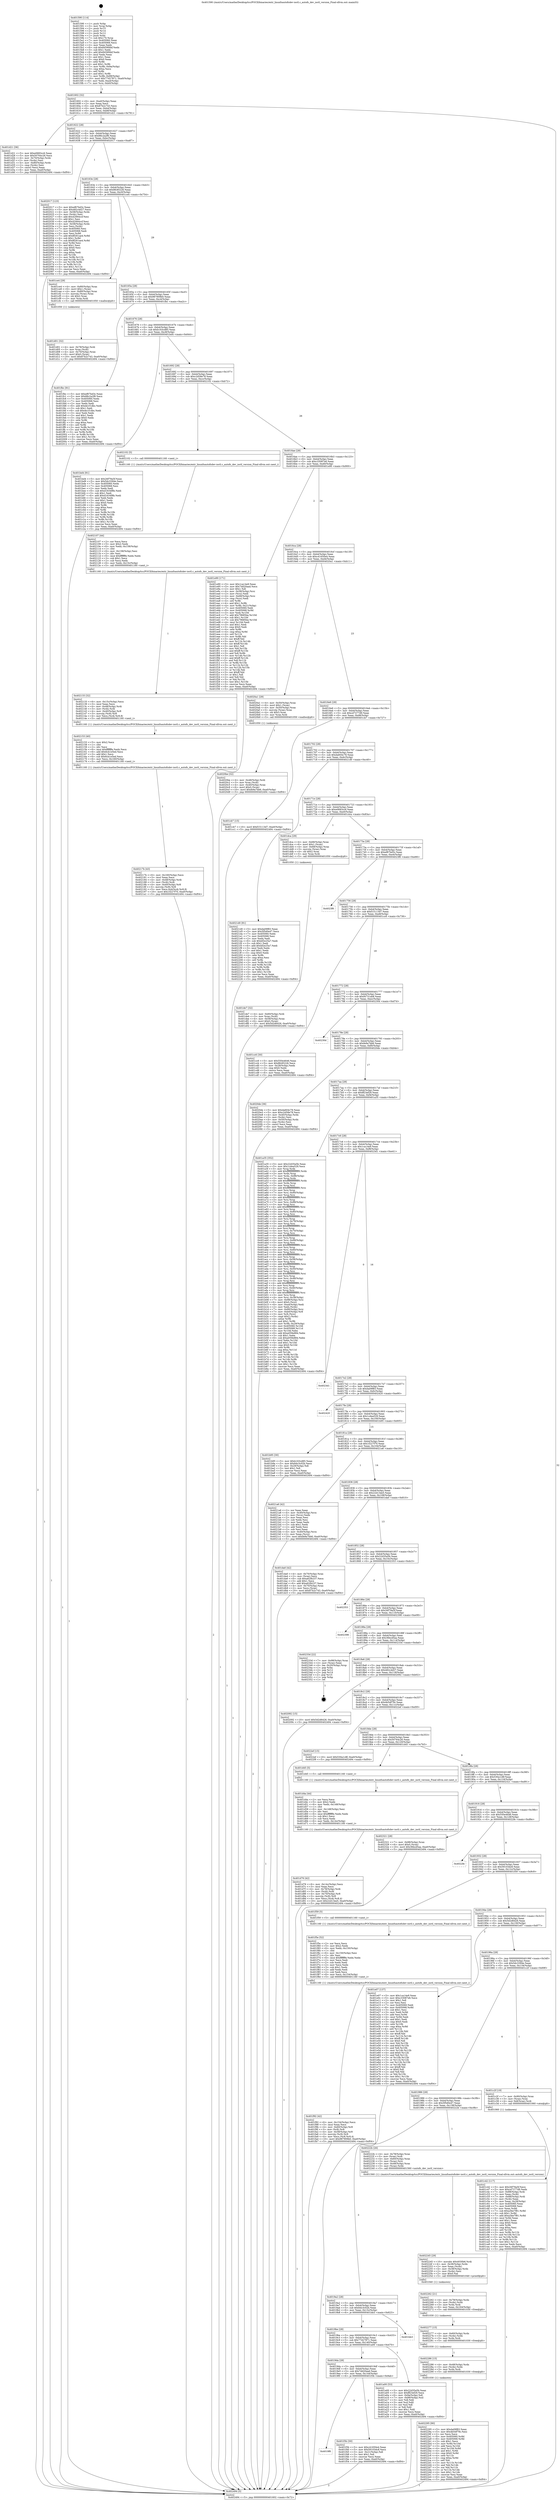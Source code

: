 digraph "0x401590" {
  label = "0x401590 (/mnt/c/Users/mathe/Desktop/tcc/POCII/binaries/extr_linuxfsautofsdev-ioctl.c_autofs_dev_ioctl_version_Final-ollvm.out::main(0))"
  labelloc = "t"
  node[shape=record]

  Entry [label="",width=0.3,height=0.3,shape=circle,fillcolor=black,style=filled]
  "0x401602" [label="{
     0x401602 [32]\l
     | [instrs]\l
     &nbsp;&nbsp;0x401602 \<+6\>: mov -0xa0(%rbp),%eax\l
     &nbsp;&nbsp;0x401608 \<+2\>: mov %eax,%ecx\l
     &nbsp;&nbsp;0x40160a \<+6\>: sub $0x87b2c743,%ecx\l
     &nbsp;&nbsp;0x401610 \<+6\>: mov %eax,-0xb4(%rbp)\l
     &nbsp;&nbsp;0x401616 \<+6\>: mov %ecx,-0xb8(%rbp)\l
     &nbsp;&nbsp;0x40161c \<+6\>: je 0000000000401d21 \<main+0x791\>\l
  }"]
  "0x401d21" [label="{
     0x401d21 [36]\l
     | [instrs]\l
     &nbsp;&nbsp;0x401d21 \<+5\>: mov $0xe0683cc6,%eax\l
     &nbsp;&nbsp;0x401d26 \<+5\>: mov $0x50764c26,%ecx\l
     &nbsp;&nbsp;0x401d2b \<+4\>: mov -0x70(%rbp),%rdx\l
     &nbsp;&nbsp;0x401d2f \<+2\>: mov (%rdx),%esi\l
     &nbsp;&nbsp;0x401d31 \<+4\>: mov -0x80(%rbp),%rdx\l
     &nbsp;&nbsp;0x401d35 \<+2\>: cmp (%rdx),%esi\l
     &nbsp;&nbsp;0x401d37 \<+3\>: cmovl %ecx,%eax\l
     &nbsp;&nbsp;0x401d3a \<+6\>: mov %eax,-0xa0(%rbp)\l
     &nbsp;&nbsp;0x401d40 \<+5\>: jmp 0000000000402494 \<main+0xf04\>\l
  }"]
  "0x401622" [label="{
     0x401622 [28]\l
     | [instrs]\l
     &nbsp;&nbsp;0x401622 \<+5\>: jmp 0000000000401627 \<main+0x97\>\l
     &nbsp;&nbsp;0x401627 \<+6\>: mov -0xb4(%rbp),%eax\l
     &nbsp;&nbsp;0x40162d \<+5\>: sub $0x88c2a2f6,%eax\l
     &nbsp;&nbsp;0x401632 \<+6\>: mov %eax,-0xbc(%rbp)\l
     &nbsp;&nbsp;0x401638 \<+6\>: je 0000000000402017 \<main+0xa87\>\l
  }"]
  Exit [label="",width=0.3,height=0.3,shape=circle,fillcolor=black,style=filled,peripheries=2]
  "0x402017" [label="{
     0x402017 [123]\l
     | [instrs]\l
     &nbsp;&nbsp;0x402017 \<+5\>: mov $0xef67bd3c,%eax\l
     &nbsp;&nbsp;0x40201c \<+5\>: mov $0x482c4d27,%ecx\l
     &nbsp;&nbsp;0x402021 \<+4\>: mov -0x58(%rbp),%rdx\l
     &nbsp;&nbsp;0x402025 \<+2\>: mov (%rdx),%esi\l
     &nbsp;&nbsp;0x402027 \<+6\>: add $0x42064ccf,%esi\l
     &nbsp;&nbsp;0x40202d \<+3\>: add $0x1,%esi\l
     &nbsp;&nbsp;0x402030 \<+6\>: sub $0x42064ccf,%esi\l
     &nbsp;&nbsp;0x402036 \<+4\>: mov -0x58(%rbp),%rdx\l
     &nbsp;&nbsp;0x40203a \<+2\>: mov %esi,(%rdx)\l
     &nbsp;&nbsp;0x40203c \<+7\>: mov 0x405060,%esi\l
     &nbsp;&nbsp;0x402043 \<+7\>: mov 0x405068,%edi\l
     &nbsp;&nbsp;0x40204a \<+3\>: mov %esi,%r8d\l
     &nbsp;&nbsp;0x40204d \<+7\>: add $0x8f261ae4,%r8d\l
     &nbsp;&nbsp;0x402054 \<+4\>: sub $0x1,%r8d\l
     &nbsp;&nbsp;0x402058 \<+7\>: sub $0x8f261ae4,%r8d\l
     &nbsp;&nbsp;0x40205f \<+4\>: imul %r8d,%esi\l
     &nbsp;&nbsp;0x402063 \<+3\>: and $0x1,%esi\l
     &nbsp;&nbsp;0x402066 \<+3\>: cmp $0x0,%esi\l
     &nbsp;&nbsp;0x402069 \<+4\>: sete %r9b\l
     &nbsp;&nbsp;0x40206d \<+3\>: cmp $0xa,%edi\l
     &nbsp;&nbsp;0x402070 \<+4\>: setl %r10b\l
     &nbsp;&nbsp;0x402074 \<+3\>: mov %r9b,%r11b\l
     &nbsp;&nbsp;0x402077 \<+3\>: and %r10b,%r11b\l
     &nbsp;&nbsp;0x40207a \<+3\>: xor %r10b,%r9b\l
     &nbsp;&nbsp;0x40207d \<+3\>: or %r9b,%r11b\l
     &nbsp;&nbsp;0x402080 \<+4\>: test $0x1,%r11b\l
     &nbsp;&nbsp;0x402084 \<+3\>: cmovne %ecx,%eax\l
     &nbsp;&nbsp;0x402087 \<+6\>: mov %eax,-0xa0(%rbp)\l
     &nbsp;&nbsp;0x40208d \<+5\>: jmp 0000000000402494 \<main+0xf04\>\l
  }"]
  "0x40163e" [label="{
     0x40163e [28]\l
     | [instrs]\l
     &nbsp;&nbsp;0x40163e \<+5\>: jmp 0000000000401643 \<main+0xb3\>\l
     &nbsp;&nbsp;0x401643 \<+6\>: mov -0xb4(%rbp),%eax\l
     &nbsp;&nbsp;0x401649 \<+5\>: sub $0x8fc85226,%eax\l
     &nbsp;&nbsp;0x40164e \<+6\>: mov %eax,-0xc0(%rbp)\l
     &nbsp;&nbsp;0x401654 \<+6\>: je 0000000000401ce4 \<main+0x754\>\l
  }"]
  "0x402295" [label="{
     0x402295 [90]\l
     | [instrs]\l
     &nbsp;&nbsp;0x402295 \<+5\>: mov $0xda09f83,%eax\l
     &nbsp;&nbsp;0x40229a \<+5\>: mov $0x4b5df79c,%esi\l
     &nbsp;&nbsp;0x40229f \<+2\>: xor %ecx,%ecx\l
     &nbsp;&nbsp;0x4022a1 \<+8\>: mov 0x405060,%r8d\l
     &nbsp;&nbsp;0x4022a9 \<+8\>: mov 0x405068,%r9d\l
     &nbsp;&nbsp;0x4022b1 \<+3\>: sub $0x1,%ecx\l
     &nbsp;&nbsp;0x4022b4 \<+3\>: mov %r8d,%r10d\l
     &nbsp;&nbsp;0x4022b7 \<+3\>: add %ecx,%r10d\l
     &nbsp;&nbsp;0x4022ba \<+4\>: imul %r10d,%r8d\l
     &nbsp;&nbsp;0x4022be \<+4\>: and $0x1,%r8d\l
     &nbsp;&nbsp;0x4022c2 \<+4\>: cmp $0x0,%r8d\l
     &nbsp;&nbsp;0x4022c6 \<+4\>: sete %r11b\l
     &nbsp;&nbsp;0x4022ca \<+4\>: cmp $0xa,%r9d\l
     &nbsp;&nbsp;0x4022ce \<+3\>: setl %bl\l
     &nbsp;&nbsp;0x4022d1 \<+3\>: mov %r11b,%r14b\l
     &nbsp;&nbsp;0x4022d4 \<+3\>: and %bl,%r14b\l
     &nbsp;&nbsp;0x4022d7 \<+3\>: xor %bl,%r11b\l
     &nbsp;&nbsp;0x4022da \<+3\>: or %r11b,%r14b\l
     &nbsp;&nbsp;0x4022dd \<+4\>: test $0x1,%r14b\l
     &nbsp;&nbsp;0x4022e1 \<+3\>: cmovne %esi,%eax\l
     &nbsp;&nbsp;0x4022e4 \<+6\>: mov %eax,-0xa0(%rbp)\l
     &nbsp;&nbsp;0x4022ea \<+5\>: jmp 0000000000402494 \<main+0xf04\>\l
  }"]
  "0x401ce4" [label="{
     0x401ce4 [29]\l
     | [instrs]\l
     &nbsp;&nbsp;0x401ce4 \<+4\>: mov -0x80(%rbp),%rax\l
     &nbsp;&nbsp;0x401ce8 \<+6\>: movl $0x1,(%rax)\l
     &nbsp;&nbsp;0x401cee \<+4\>: mov -0x80(%rbp),%rax\l
     &nbsp;&nbsp;0x401cf2 \<+3\>: movslq (%rax),%rax\l
     &nbsp;&nbsp;0x401cf5 \<+4\>: shl $0x2,%rax\l
     &nbsp;&nbsp;0x401cf9 \<+3\>: mov %rax,%rdi\l
     &nbsp;&nbsp;0x401cfc \<+5\>: call 0000000000401050 \<malloc@plt\>\l
     | [calls]\l
     &nbsp;&nbsp;0x401050 \{1\} (unknown)\l
  }"]
  "0x40165a" [label="{
     0x40165a [28]\l
     | [instrs]\l
     &nbsp;&nbsp;0x40165a \<+5\>: jmp 000000000040165f \<main+0xcf\>\l
     &nbsp;&nbsp;0x40165f \<+6\>: mov -0xb4(%rbp),%eax\l
     &nbsp;&nbsp;0x401665 \<+5\>: sub $0x987909b0,%eax\l
     &nbsp;&nbsp;0x40166a \<+6\>: mov %eax,-0xc4(%rbp)\l
     &nbsp;&nbsp;0x401670 \<+6\>: je 0000000000401fbc \<main+0xa2c\>\l
  }"]
  "0x402286" [label="{
     0x402286 [15]\l
     | [instrs]\l
     &nbsp;&nbsp;0x402286 \<+4\>: mov -0x48(%rbp),%rdx\l
     &nbsp;&nbsp;0x40228a \<+3\>: mov (%rdx),%rdx\l
     &nbsp;&nbsp;0x40228d \<+3\>: mov %rdx,%rdi\l
     &nbsp;&nbsp;0x402290 \<+5\>: call 0000000000401030 \<free@plt\>\l
     | [calls]\l
     &nbsp;&nbsp;0x401030 \{1\} (unknown)\l
  }"]
  "0x401fbc" [label="{
     0x401fbc [91]\l
     | [instrs]\l
     &nbsp;&nbsp;0x401fbc \<+5\>: mov $0xef67bd3c,%eax\l
     &nbsp;&nbsp;0x401fc1 \<+5\>: mov $0x88c2a2f6,%ecx\l
     &nbsp;&nbsp;0x401fc6 \<+7\>: mov 0x405060,%edx\l
     &nbsp;&nbsp;0x401fcd \<+7\>: mov 0x405068,%esi\l
     &nbsp;&nbsp;0x401fd4 \<+2\>: mov %edx,%edi\l
     &nbsp;&nbsp;0x401fd6 \<+6\>: add $0xde1f1dbc,%edi\l
     &nbsp;&nbsp;0x401fdc \<+3\>: sub $0x1,%edi\l
     &nbsp;&nbsp;0x401fdf \<+6\>: sub $0xde1f1dbc,%edi\l
     &nbsp;&nbsp;0x401fe5 \<+3\>: imul %edi,%edx\l
     &nbsp;&nbsp;0x401fe8 \<+3\>: and $0x1,%edx\l
     &nbsp;&nbsp;0x401feb \<+3\>: cmp $0x0,%edx\l
     &nbsp;&nbsp;0x401fee \<+4\>: sete %r8b\l
     &nbsp;&nbsp;0x401ff2 \<+3\>: cmp $0xa,%esi\l
     &nbsp;&nbsp;0x401ff5 \<+4\>: setl %r9b\l
     &nbsp;&nbsp;0x401ff9 \<+3\>: mov %r8b,%r10b\l
     &nbsp;&nbsp;0x401ffc \<+3\>: and %r9b,%r10b\l
     &nbsp;&nbsp;0x401fff \<+3\>: xor %r9b,%r8b\l
     &nbsp;&nbsp;0x402002 \<+3\>: or %r8b,%r10b\l
     &nbsp;&nbsp;0x402005 \<+4\>: test $0x1,%r10b\l
     &nbsp;&nbsp;0x402009 \<+3\>: cmovne %ecx,%eax\l
     &nbsp;&nbsp;0x40200c \<+6\>: mov %eax,-0xa0(%rbp)\l
     &nbsp;&nbsp;0x402012 \<+5\>: jmp 0000000000402494 \<main+0xf04\>\l
  }"]
  "0x401676" [label="{
     0x401676 [28]\l
     | [instrs]\l
     &nbsp;&nbsp;0x401676 \<+5\>: jmp 000000000040167b \<main+0xeb\>\l
     &nbsp;&nbsp;0x40167b \<+6\>: mov -0xb4(%rbp),%eax\l
     &nbsp;&nbsp;0x401681 \<+5\>: sub $0xb163cd85,%eax\l
     &nbsp;&nbsp;0x401686 \<+6\>: mov %eax,-0xc8(%rbp)\l
     &nbsp;&nbsp;0x40168c \<+6\>: je 0000000000401bd4 \<main+0x644\>\l
  }"]
  "0x402277" [label="{
     0x402277 [15]\l
     | [instrs]\l
     &nbsp;&nbsp;0x402277 \<+4\>: mov -0x60(%rbp),%rdx\l
     &nbsp;&nbsp;0x40227b \<+3\>: mov (%rdx),%rdx\l
     &nbsp;&nbsp;0x40227e \<+3\>: mov %rdx,%rdi\l
     &nbsp;&nbsp;0x402281 \<+5\>: call 0000000000401030 \<free@plt\>\l
     | [calls]\l
     &nbsp;&nbsp;0x401030 \{1\} (unknown)\l
  }"]
  "0x401bd4" [label="{
     0x401bd4 [91]\l
     | [instrs]\l
     &nbsp;&nbsp;0x401bd4 \<+5\>: mov $0x26f79a5f,%eax\l
     &nbsp;&nbsp;0x401bd9 \<+5\>: mov $0x5dc3394e,%ecx\l
     &nbsp;&nbsp;0x401bde \<+7\>: mov 0x405060,%edx\l
     &nbsp;&nbsp;0x401be5 \<+7\>: mov 0x405068,%esi\l
     &nbsp;&nbsp;0x401bec \<+2\>: mov %edx,%edi\l
     &nbsp;&nbsp;0x401bee \<+6\>: sub $0xd1634f8b,%edi\l
     &nbsp;&nbsp;0x401bf4 \<+3\>: sub $0x1,%edi\l
     &nbsp;&nbsp;0x401bf7 \<+6\>: add $0xd1634f8b,%edi\l
     &nbsp;&nbsp;0x401bfd \<+3\>: imul %edi,%edx\l
     &nbsp;&nbsp;0x401c00 \<+3\>: and $0x1,%edx\l
     &nbsp;&nbsp;0x401c03 \<+3\>: cmp $0x0,%edx\l
     &nbsp;&nbsp;0x401c06 \<+4\>: sete %r8b\l
     &nbsp;&nbsp;0x401c0a \<+3\>: cmp $0xa,%esi\l
     &nbsp;&nbsp;0x401c0d \<+4\>: setl %r9b\l
     &nbsp;&nbsp;0x401c11 \<+3\>: mov %r8b,%r10b\l
     &nbsp;&nbsp;0x401c14 \<+3\>: and %r9b,%r10b\l
     &nbsp;&nbsp;0x401c17 \<+3\>: xor %r9b,%r8b\l
     &nbsp;&nbsp;0x401c1a \<+3\>: or %r8b,%r10b\l
     &nbsp;&nbsp;0x401c1d \<+4\>: test $0x1,%r10b\l
     &nbsp;&nbsp;0x401c21 \<+3\>: cmovne %ecx,%eax\l
     &nbsp;&nbsp;0x401c24 \<+6\>: mov %eax,-0xa0(%rbp)\l
     &nbsp;&nbsp;0x401c2a \<+5\>: jmp 0000000000402494 \<main+0xf04\>\l
  }"]
  "0x401692" [label="{
     0x401692 [28]\l
     | [instrs]\l
     &nbsp;&nbsp;0x401692 \<+5\>: jmp 0000000000401697 \<main+0x107\>\l
     &nbsp;&nbsp;0x401697 \<+6\>: mov -0xb4(%rbp),%eax\l
     &nbsp;&nbsp;0x40169d \<+5\>: sub $0xc2d58e78,%eax\l
     &nbsp;&nbsp;0x4016a2 \<+6\>: mov %eax,-0xcc(%rbp)\l
     &nbsp;&nbsp;0x4016a8 \<+6\>: je 0000000000402102 \<main+0xb72\>\l
  }"]
  "0x402262" [label="{
     0x402262 [21]\l
     | [instrs]\l
     &nbsp;&nbsp;0x402262 \<+4\>: mov -0x78(%rbp),%rdx\l
     &nbsp;&nbsp;0x402266 \<+3\>: mov (%rdx),%rdx\l
     &nbsp;&nbsp;0x402269 \<+3\>: mov %rdx,%rdi\l
     &nbsp;&nbsp;0x40226c \<+6\>: mov %eax,-0x164(%rbp)\l
     &nbsp;&nbsp;0x402272 \<+5\>: call 0000000000401030 \<free@plt\>\l
     | [calls]\l
     &nbsp;&nbsp;0x401030 \{1\} (unknown)\l
  }"]
  "0x402102" [label="{
     0x402102 [5]\l
     | [instrs]\l
     &nbsp;&nbsp;0x402102 \<+5\>: call 0000000000401160 \<next_i\>\l
     | [calls]\l
     &nbsp;&nbsp;0x401160 \{1\} (/mnt/c/Users/mathe/Desktop/tcc/POCII/binaries/extr_linuxfsautofsdev-ioctl.c_autofs_dev_ioctl_version_Final-ollvm.out::next_i)\l
  }"]
  "0x4016ae" [label="{
     0x4016ae [28]\l
     | [instrs]\l
     &nbsp;&nbsp;0x4016ae \<+5\>: jmp 00000000004016b3 \<main+0x123\>\l
     &nbsp;&nbsp;0x4016b3 \<+6\>: mov -0xb4(%rbp),%eax\l
     &nbsp;&nbsp;0x4016b9 \<+5\>: sub $0xc33087e6,%eax\l
     &nbsp;&nbsp;0x4016be \<+6\>: mov %eax,-0xd0(%rbp)\l
     &nbsp;&nbsp;0x4016c4 \<+6\>: je 0000000000401e90 \<main+0x900\>\l
  }"]
  "0x402245" [label="{
     0x402245 [29]\l
     | [instrs]\l
     &nbsp;&nbsp;0x402245 \<+10\>: movabs $0x4030b6,%rdi\l
     &nbsp;&nbsp;0x40224f \<+4\>: mov -0x38(%rbp),%rdx\l
     &nbsp;&nbsp;0x402253 \<+2\>: mov %eax,(%rdx)\l
     &nbsp;&nbsp;0x402255 \<+4\>: mov -0x38(%rbp),%rdx\l
     &nbsp;&nbsp;0x402259 \<+2\>: mov (%rdx),%esi\l
     &nbsp;&nbsp;0x40225b \<+2\>: mov $0x0,%al\l
     &nbsp;&nbsp;0x40225d \<+5\>: call 0000000000401040 \<printf@plt\>\l
     | [calls]\l
     &nbsp;&nbsp;0x401040 \{1\} (unknown)\l
  }"]
  "0x401e90" [label="{
     0x401e90 [171]\l
     | [instrs]\l
     &nbsp;&nbsp;0x401e90 \<+5\>: mov $0x1ca14e9,%eax\l
     &nbsp;&nbsp;0x401e95 \<+5\>: mov $0x7dd20aad,%ecx\l
     &nbsp;&nbsp;0x401e9a \<+2\>: mov $0x1,%dl\l
     &nbsp;&nbsp;0x401e9c \<+4\>: mov -0x58(%rbp),%rsi\l
     &nbsp;&nbsp;0x401ea0 \<+2\>: mov (%rsi),%edi\l
     &nbsp;&nbsp;0x401ea2 \<+4\>: mov -0x68(%rbp),%rsi\l
     &nbsp;&nbsp;0x401ea6 \<+2\>: cmp (%rsi),%edi\l
     &nbsp;&nbsp;0x401ea8 \<+4\>: setl %r8b\l
     &nbsp;&nbsp;0x401eac \<+4\>: and $0x1,%r8b\l
     &nbsp;&nbsp;0x401eb0 \<+4\>: mov %r8b,-0x21(%rbp)\l
     &nbsp;&nbsp;0x401eb4 \<+7\>: mov 0x405060,%edi\l
     &nbsp;&nbsp;0x401ebb \<+8\>: mov 0x405068,%r9d\l
     &nbsp;&nbsp;0x401ec3 \<+3\>: mov %edi,%r10d\l
     &nbsp;&nbsp;0x401ec6 \<+7\>: add $0x79685be,%r10d\l
     &nbsp;&nbsp;0x401ecd \<+4\>: sub $0x1,%r10d\l
     &nbsp;&nbsp;0x401ed1 \<+7\>: sub $0x79685be,%r10d\l
     &nbsp;&nbsp;0x401ed8 \<+4\>: imul %r10d,%edi\l
     &nbsp;&nbsp;0x401edc \<+3\>: and $0x1,%edi\l
     &nbsp;&nbsp;0x401edf \<+3\>: cmp $0x0,%edi\l
     &nbsp;&nbsp;0x401ee2 \<+4\>: sete %r8b\l
     &nbsp;&nbsp;0x401ee6 \<+4\>: cmp $0xa,%r9d\l
     &nbsp;&nbsp;0x401eea \<+4\>: setl %r11b\l
     &nbsp;&nbsp;0x401eee \<+3\>: mov %r8b,%bl\l
     &nbsp;&nbsp;0x401ef1 \<+3\>: xor $0xff,%bl\l
     &nbsp;&nbsp;0x401ef4 \<+3\>: mov %r11b,%r14b\l
     &nbsp;&nbsp;0x401ef7 \<+4\>: xor $0xff,%r14b\l
     &nbsp;&nbsp;0x401efb \<+3\>: xor $0x1,%dl\l
     &nbsp;&nbsp;0x401efe \<+3\>: mov %bl,%r15b\l
     &nbsp;&nbsp;0x401f01 \<+4\>: and $0xff,%r15b\l
     &nbsp;&nbsp;0x401f05 \<+3\>: and %dl,%r8b\l
     &nbsp;&nbsp;0x401f08 \<+3\>: mov %r14b,%r12b\l
     &nbsp;&nbsp;0x401f0b \<+4\>: and $0xff,%r12b\l
     &nbsp;&nbsp;0x401f0f \<+3\>: and %dl,%r11b\l
     &nbsp;&nbsp;0x401f12 \<+3\>: or %r8b,%r15b\l
     &nbsp;&nbsp;0x401f15 \<+3\>: or %r11b,%r12b\l
     &nbsp;&nbsp;0x401f18 \<+3\>: xor %r12b,%r15b\l
     &nbsp;&nbsp;0x401f1b \<+3\>: or %r14b,%bl\l
     &nbsp;&nbsp;0x401f1e \<+3\>: xor $0xff,%bl\l
     &nbsp;&nbsp;0x401f21 \<+3\>: or $0x1,%dl\l
     &nbsp;&nbsp;0x401f24 \<+2\>: and %dl,%bl\l
     &nbsp;&nbsp;0x401f26 \<+3\>: or %bl,%r15b\l
     &nbsp;&nbsp;0x401f29 \<+4\>: test $0x1,%r15b\l
     &nbsp;&nbsp;0x401f2d \<+3\>: cmovne %ecx,%eax\l
     &nbsp;&nbsp;0x401f30 \<+6\>: mov %eax,-0xa0(%rbp)\l
     &nbsp;&nbsp;0x401f36 \<+5\>: jmp 0000000000402494 \<main+0xf04\>\l
  }"]
  "0x4016ca" [label="{
     0x4016ca [28]\l
     | [instrs]\l
     &nbsp;&nbsp;0x4016ca \<+5\>: jmp 00000000004016cf \<main+0x13f\>\l
     &nbsp;&nbsp;0x4016cf \<+6\>: mov -0xb4(%rbp),%eax\l
     &nbsp;&nbsp;0x4016d5 \<+5\>: sub $0xc41650e4,%eax\l
     &nbsp;&nbsp;0x4016da \<+6\>: mov %eax,-0xd4(%rbp)\l
     &nbsp;&nbsp;0x4016e0 \<+6\>: je 00000000004020a1 \<main+0xb11\>\l
  }"]
  "0x40217b" [label="{
     0x40217b [43]\l
     | [instrs]\l
     &nbsp;&nbsp;0x40217b \<+6\>: mov -0x160(%rbp),%ecx\l
     &nbsp;&nbsp;0x402181 \<+3\>: imul %eax,%ecx\l
     &nbsp;&nbsp;0x402184 \<+4\>: mov -0x48(%rbp),%rdi\l
     &nbsp;&nbsp;0x402188 \<+3\>: mov (%rdi),%rdi\l
     &nbsp;&nbsp;0x40218b \<+4\>: mov -0x40(%rbp),%r8\l
     &nbsp;&nbsp;0x40218f \<+3\>: movslq (%r8),%r8\l
     &nbsp;&nbsp;0x402192 \<+5\>: mov %ecx,0x4(%rdi,%r8,8)\l
     &nbsp;&nbsp;0x402197 \<+10\>: movl $0x1f227f70,-0xa0(%rbp)\l
     &nbsp;&nbsp;0x4021a1 \<+5\>: jmp 0000000000402494 \<main+0xf04\>\l
  }"]
  "0x4020a1" [label="{
     0x4020a1 [29]\l
     | [instrs]\l
     &nbsp;&nbsp;0x4020a1 \<+4\>: mov -0x50(%rbp),%rax\l
     &nbsp;&nbsp;0x4020a5 \<+6\>: movl $0x1,(%rax)\l
     &nbsp;&nbsp;0x4020ab \<+4\>: mov -0x50(%rbp),%rax\l
     &nbsp;&nbsp;0x4020af \<+3\>: movslq (%rax),%rax\l
     &nbsp;&nbsp;0x4020b2 \<+4\>: shl $0x3,%rax\l
     &nbsp;&nbsp;0x4020b6 \<+3\>: mov %rax,%rdi\l
     &nbsp;&nbsp;0x4020b9 \<+5\>: call 0000000000401050 \<malloc@plt\>\l
     | [calls]\l
     &nbsp;&nbsp;0x401050 \{1\} (unknown)\l
  }"]
  "0x4016e6" [label="{
     0x4016e6 [28]\l
     | [instrs]\l
     &nbsp;&nbsp;0x4016e6 \<+5\>: jmp 00000000004016eb \<main+0x15b\>\l
     &nbsp;&nbsp;0x4016eb \<+6\>: mov -0xb4(%rbp),%eax\l
     &nbsp;&nbsp;0x4016f1 \<+5\>: sub $0xcd7277d9,%eax\l
     &nbsp;&nbsp;0x4016f6 \<+6\>: mov %eax,-0xd8(%rbp)\l
     &nbsp;&nbsp;0x4016fc \<+6\>: je 0000000000401cb7 \<main+0x727\>\l
  }"]
  "0x402153" [label="{
     0x402153 [40]\l
     | [instrs]\l
     &nbsp;&nbsp;0x402153 \<+5\>: mov $0x2,%ecx\l
     &nbsp;&nbsp;0x402158 \<+1\>: cltd\l
     &nbsp;&nbsp;0x402159 \<+2\>: idiv %ecx\l
     &nbsp;&nbsp;0x40215b \<+6\>: imul $0xfffffffe,%edx,%ecx\l
     &nbsp;&nbsp;0x402161 \<+6\>: add $0x6cb1e5ed,%ecx\l
     &nbsp;&nbsp;0x402167 \<+3\>: add $0x1,%ecx\l
     &nbsp;&nbsp;0x40216a \<+6\>: sub $0x6cb1e5ed,%ecx\l
     &nbsp;&nbsp;0x402170 \<+6\>: mov %ecx,-0x160(%rbp)\l
     &nbsp;&nbsp;0x402176 \<+5\>: call 0000000000401160 \<next_i\>\l
     | [calls]\l
     &nbsp;&nbsp;0x401160 \{1\} (/mnt/c/Users/mathe/Desktop/tcc/POCII/binaries/extr_linuxfsautofsdev-ioctl.c_autofs_dev_ioctl_version_Final-ollvm.out::next_i)\l
  }"]
  "0x401cb7" [label="{
     0x401cb7 [15]\l
     | [instrs]\l
     &nbsp;&nbsp;0x401cb7 \<+10\>: movl $0xf15113d7,-0xa0(%rbp)\l
     &nbsp;&nbsp;0x401cc1 \<+5\>: jmp 0000000000402494 \<main+0xf04\>\l
  }"]
  "0x401702" [label="{
     0x401702 [28]\l
     | [instrs]\l
     &nbsp;&nbsp;0x401702 \<+5\>: jmp 0000000000401707 \<main+0x177\>\l
     &nbsp;&nbsp;0x401707 \<+6\>: mov -0xb4(%rbp),%eax\l
     &nbsp;&nbsp;0x40170d \<+5\>: sub $0xda604c78,%eax\l
     &nbsp;&nbsp;0x401712 \<+6\>: mov %eax,-0xdc(%rbp)\l
     &nbsp;&nbsp;0x401718 \<+6\>: je 00000000004021d0 \<main+0xc40\>\l
  }"]
  "0x402133" [label="{
     0x402133 [32]\l
     | [instrs]\l
     &nbsp;&nbsp;0x402133 \<+6\>: mov -0x15c(%rbp),%ecx\l
     &nbsp;&nbsp;0x402139 \<+3\>: imul %eax,%ecx\l
     &nbsp;&nbsp;0x40213c \<+4\>: mov -0x48(%rbp),%rdi\l
     &nbsp;&nbsp;0x402140 \<+3\>: mov (%rdi),%rdi\l
     &nbsp;&nbsp;0x402143 \<+4\>: mov -0x40(%rbp),%r8\l
     &nbsp;&nbsp;0x402147 \<+3\>: movslq (%r8),%r8\l
     &nbsp;&nbsp;0x40214a \<+4\>: mov %ecx,(%rdi,%r8,8)\l
     &nbsp;&nbsp;0x40214e \<+5\>: call 0000000000401160 \<next_i\>\l
     | [calls]\l
     &nbsp;&nbsp;0x401160 \{1\} (/mnt/c/Users/mathe/Desktop/tcc/POCII/binaries/extr_linuxfsautofsdev-ioctl.c_autofs_dev_ioctl_version_Final-ollvm.out::next_i)\l
  }"]
  "0x4021d0" [label="{
     0x4021d0 [91]\l
     | [instrs]\l
     &nbsp;&nbsp;0x4021d0 \<+5\>: mov $0xda09f83,%eax\l
     &nbsp;&nbsp;0x4021d5 \<+5\>: mov $0x5f5d0e47,%ecx\l
     &nbsp;&nbsp;0x4021da \<+7\>: mov 0x405060,%edx\l
     &nbsp;&nbsp;0x4021e1 \<+7\>: mov 0x405068,%esi\l
     &nbsp;&nbsp;0x4021e8 \<+2\>: mov %edx,%edi\l
     &nbsp;&nbsp;0x4021ea \<+6\>: sub $0xbf2e25a7,%edi\l
     &nbsp;&nbsp;0x4021f0 \<+3\>: sub $0x1,%edi\l
     &nbsp;&nbsp;0x4021f3 \<+6\>: add $0xbf2e25a7,%edi\l
     &nbsp;&nbsp;0x4021f9 \<+3\>: imul %edi,%edx\l
     &nbsp;&nbsp;0x4021fc \<+3\>: and $0x1,%edx\l
     &nbsp;&nbsp;0x4021ff \<+3\>: cmp $0x0,%edx\l
     &nbsp;&nbsp;0x402202 \<+4\>: sete %r8b\l
     &nbsp;&nbsp;0x402206 \<+3\>: cmp $0xa,%esi\l
     &nbsp;&nbsp;0x402209 \<+4\>: setl %r9b\l
     &nbsp;&nbsp;0x40220d \<+3\>: mov %r8b,%r10b\l
     &nbsp;&nbsp;0x402210 \<+3\>: and %r9b,%r10b\l
     &nbsp;&nbsp;0x402213 \<+3\>: xor %r9b,%r8b\l
     &nbsp;&nbsp;0x402216 \<+3\>: or %r8b,%r10b\l
     &nbsp;&nbsp;0x402219 \<+4\>: test $0x1,%r10b\l
     &nbsp;&nbsp;0x40221d \<+3\>: cmovne %ecx,%eax\l
     &nbsp;&nbsp;0x402220 \<+6\>: mov %eax,-0xa0(%rbp)\l
     &nbsp;&nbsp;0x402226 \<+5\>: jmp 0000000000402494 \<main+0xf04\>\l
  }"]
  "0x40171e" [label="{
     0x40171e [28]\l
     | [instrs]\l
     &nbsp;&nbsp;0x40171e \<+5\>: jmp 0000000000401723 \<main+0x193\>\l
     &nbsp;&nbsp;0x401723 \<+6\>: mov -0xb4(%rbp),%eax\l
     &nbsp;&nbsp;0x401729 \<+5\>: sub $0xe0683cc6,%eax\l
     &nbsp;&nbsp;0x40172e \<+6\>: mov %eax,-0xe0(%rbp)\l
     &nbsp;&nbsp;0x401734 \<+6\>: je 0000000000401dca \<main+0x83a\>\l
  }"]
  "0x402107" [label="{
     0x402107 [44]\l
     | [instrs]\l
     &nbsp;&nbsp;0x402107 \<+2\>: xor %ecx,%ecx\l
     &nbsp;&nbsp;0x402109 \<+5\>: mov $0x2,%edx\l
     &nbsp;&nbsp;0x40210e \<+6\>: mov %edx,-0x158(%rbp)\l
     &nbsp;&nbsp;0x402114 \<+1\>: cltd\l
     &nbsp;&nbsp;0x402115 \<+6\>: mov -0x158(%rbp),%esi\l
     &nbsp;&nbsp;0x40211b \<+2\>: idiv %esi\l
     &nbsp;&nbsp;0x40211d \<+6\>: imul $0xfffffffe,%edx,%edx\l
     &nbsp;&nbsp;0x402123 \<+3\>: sub $0x1,%ecx\l
     &nbsp;&nbsp;0x402126 \<+2\>: sub %ecx,%edx\l
     &nbsp;&nbsp;0x402128 \<+6\>: mov %edx,-0x15c(%rbp)\l
     &nbsp;&nbsp;0x40212e \<+5\>: call 0000000000401160 \<next_i\>\l
     | [calls]\l
     &nbsp;&nbsp;0x401160 \{1\} (/mnt/c/Users/mathe/Desktop/tcc/POCII/binaries/extr_linuxfsautofsdev-ioctl.c_autofs_dev_ioctl_version_Final-ollvm.out::next_i)\l
  }"]
  "0x401dca" [label="{
     0x401dca [29]\l
     | [instrs]\l
     &nbsp;&nbsp;0x401dca \<+4\>: mov -0x68(%rbp),%rax\l
     &nbsp;&nbsp;0x401dce \<+6\>: movl $0x1,(%rax)\l
     &nbsp;&nbsp;0x401dd4 \<+4\>: mov -0x68(%rbp),%rax\l
     &nbsp;&nbsp;0x401dd8 \<+3\>: movslq (%rax),%rax\l
     &nbsp;&nbsp;0x401ddb \<+4\>: shl $0x2,%rax\l
     &nbsp;&nbsp;0x401ddf \<+3\>: mov %rax,%rdi\l
     &nbsp;&nbsp;0x401de2 \<+5\>: call 0000000000401050 \<malloc@plt\>\l
     | [calls]\l
     &nbsp;&nbsp;0x401050 \{1\} (unknown)\l
  }"]
  "0x40173a" [label="{
     0x40173a [28]\l
     | [instrs]\l
     &nbsp;&nbsp;0x40173a \<+5\>: jmp 000000000040173f \<main+0x1af\>\l
     &nbsp;&nbsp;0x40173f \<+6\>: mov -0xb4(%rbp),%eax\l
     &nbsp;&nbsp;0x401745 \<+5\>: sub $0xef67bd3c,%eax\l
     &nbsp;&nbsp;0x40174a \<+6\>: mov %eax,-0xe4(%rbp)\l
     &nbsp;&nbsp;0x401750 \<+6\>: je 00000000004023f6 \<main+0xe66\>\l
  }"]
  "0x4020be" [label="{
     0x4020be [32]\l
     | [instrs]\l
     &nbsp;&nbsp;0x4020be \<+4\>: mov -0x48(%rbp),%rdi\l
     &nbsp;&nbsp;0x4020c2 \<+3\>: mov %rax,(%rdi)\l
     &nbsp;&nbsp;0x4020c5 \<+4\>: mov -0x40(%rbp),%rax\l
     &nbsp;&nbsp;0x4020c9 \<+6\>: movl $0x0,(%rax)\l
     &nbsp;&nbsp;0x4020cf \<+10\>: movl $0xfe9a7bb6,-0xa0(%rbp)\l
     &nbsp;&nbsp;0x4020d9 \<+5\>: jmp 0000000000402494 \<main+0xf04\>\l
  }"]
  "0x4023f6" [label="{
     0x4023f6\l
  }", style=dashed]
  "0x401756" [label="{
     0x401756 [28]\l
     | [instrs]\l
     &nbsp;&nbsp;0x401756 \<+5\>: jmp 000000000040175b \<main+0x1cb\>\l
     &nbsp;&nbsp;0x40175b \<+6\>: mov -0xb4(%rbp),%eax\l
     &nbsp;&nbsp;0x401761 \<+5\>: sub $0xf15113d7,%eax\l
     &nbsp;&nbsp;0x401766 \<+6\>: mov %eax,-0xe8(%rbp)\l
     &nbsp;&nbsp;0x40176c \<+6\>: je 0000000000401cc6 \<main+0x736\>\l
  }"]
  "0x401f92" [label="{
     0x401f92 [42]\l
     | [instrs]\l
     &nbsp;&nbsp;0x401f92 \<+6\>: mov -0x154(%rbp),%ecx\l
     &nbsp;&nbsp;0x401f98 \<+3\>: imul %eax,%ecx\l
     &nbsp;&nbsp;0x401f9b \<+4\>: mov -0x60(%rbp),%r8\l
     &nbsp;&nbsp;0x401f9f \<+3\>: mov (%r8),%r8\l
     &nbsp;&nbsp;0x401fa2 \<+4\>: mov -0x58(%rbp),%r9\l
     &nbsp;&nbsp;0x401fa6 \<+3\>: movslq (%r9),%r9\l
     &nbsp;&nbsp;0x401fa9 \<+4\>: mov %ecx,(%r8,%r9,4)\l
     &nbsp;&nbsp;0x401fad \<+10\>: movl $0x987909b0,-0xa0(%rbp)\l
     &nbsp;&nbsp;0x401fb7 \<+5\>: jmp 0000000000402494 \<main+0xf04\>\l
  }"]
  "0x401cc6" [label="{
     0x401cc6 [30]\l
     | [instrs]\l
     &nbsp;&nbsp;0x401cc6 \<+5\>: mov $0x550e4646,%eax\l
     &nbsp;&nbsp;0x401ccb \<+5\>: mov $0x8fc85226,%ecx\l
     &nbsp;&nbsp;0x401cd0 \<+3\>: mov -0x28(%rbp),%edx\l
     &nbsp;&nbsp;0x401cd3 \<+3\>: cmp $0x0,%edx\l
     &nbsp;&nbsp;0x401cd6 \<+3\>: cmove %ecx,%eax\l
     &nbsp;&nbsp;0x401cd9 \<+6\>: mov %eax,-0xa0(%rbp)\l
     &nbsp;&nbsp;0x401cdf \<+5\>: jmp 0000000000402494 \<main+0xf04\>\l
  }"]
  "0x401772" [label="{
     0x401772 [28]\l
     | [instrs]\l
     &nbsp;&nbsp;0x401772 \<+5\>: jmp 0000000000401777 \<main+0x1e7\>\l
     &nbsp;&nbsp;0x401777 \<+6\>: mov -0xb4(%rbp),%eax\l
     &nbsp;&nbsp;0x40177d \<+5\>: sub $0xf4731ab8,%eax\l
     &nbsp;&nbsp;0x401782 \<+6\>: mov %eax,-0xec(%rbp)\l
     &nbsp;&nbsp;0x401788 \<+6\>: je 000000000040230d \<main+0xd7d\>\l
  }"]
  "0x401f5e" [label="{
     0x401f5e [52]\l
     | [instrs]\l
     &nbsp;&nbsp;0x401f5e \<+2\>: xor %ecx,%ecx\l
     &nbsp;&nbsp;0x401f60 \<+5\>: mov $0x2,%edx\l
     &nbsp;&nbsp;0x401f65 \<+6\>: mov %edx,-0x150(%rbp)\l
     &nbsp;&nbsp;0x401f6b \<+1\>: cltd\l
     &nbsp;&nbsp;0x401f6c \<+6\>: mov -0x150(%rbp),%esi\l
     &nbsp;&nbsp;0x401f72 \<+2\>: idiv %esi\l
     &nbsp;&nbsp;0x401f74 \<+6\>: imul $0xfffffffe,%edx,%edx\l
     &nbsp;&nbsp;0x401f7a \<+2\>: mov %ecx,%edi\l
     &nbsp;&nbsp;0x401f7c \<+2\>: sub %edx,%edi\l
     &nbsp;&nbsp;0x401f7e \<+2\>: mov %ecx,%edx\l
     &nbsp;&nbsp;0x401f80 \<+3\>: sub $0x1,%edx\l
     &nbsp;&nbsp;0x401f83 \<+2\>: add %edx,%edi\l
     &nbsp;&nbsp;0x401f85 \<+2\>: sub %edi,%ecx\l
     &nbsp;&nbsp;0x401f87 \<+6\>: mov %ecx,-0x154(%rbp)\l
     &nbsp;&nbsp;0x401f8d \<+5\>: call 0000000000401160 \<next_i\>\l
     | [calls]\l
     &nbsp;&nbsp;0x401160 \{1\} (/mnt/c/Users/mathe/Desktop/tcc/POCII/binaries/extr_linuxfsautofsdev-ioctl.c_autofs_dev_ioctl_version_Final-ollvm.out::next_i)\l
  }"]
  "0x40230d" [label="{
     0x40230d\l
  }", style=dashed]
  "0x40178e" [label="{
     0x40178e [28]\l
     | [instrs]\l
     &nbsp;&nbsp;0x40178e \<+5\>: jmp 0000000000401793 \<main+0x203\>\l
     &nbsp;&nbsp;0x401793 \<+6\>: mov -0xb4(%rbp),%eax\l
     &nbsp;&nbsp;0x401799 \<+5\>: sub $0xfe9a7bb6,%eax\l
     &nbsp;&nbsp;0x40179e \<+6\>: mov %eax,-0xf0(%rbp)\l
     &nbsp;&nbsp;0x4017a4 \<+6\>: je 00000000004020de \<main+0xb4e\>\l
  }"]
  "0x4019f6" [label="{
     0x4019f6\l
  }", style=dashed]
  "0x4020de" [label="{
     0x4020de [36]\l
     | [instrs]\l
     &nbsp;&nbsp;0x4020de \<+5\>: mov $0xda604c78,%eax\l
     &nbsp;&nbsp;0x4020e3 \<+5\>: mov $0xc2d58e78,%ecx\l
     &nbsp;&nbsp;0x4020e8 \<+4\>: mov -0x40(%rbp),%rdx\l
     &nbsp;&nbsp;0x4020ec \<+2\>: mov (%rdx),%esi\l
     &nbsp;&nbsp;0x4020ee \<+4\>: mov -0x50(%rbp),%rdx\l
     &nbsp;&nbsp;0x4020f2 \<+2\>: cmp (%rdx),%esi\l
     &nbsp;&nbsp;0x4020f4 \<+3\>: cmovl %ecx,%eax\l
     &nbsp;&nbsp;0x4020f7 \<+6\>: mov %eax,-0xa0(%rbp)\l
     &nbsp;&nbsp;0x4020fd \<+5\>: jmp 0000000000402494 \<main+0xf04\>\l
  }"]
  "0x4017aa" [label="{
     0x4017aa [28]\l
     | [instrs]\l
     &nbsp;&nbsp;0x4017aa \<+5\>: jmp 00000000004017af \<main+0x21f\>\l
     &nbsp;&nbsp;0x4017af \<+6\>: mov -0xb4(%rbp),%eax\l
     &nbsp;&nbsp;0x4017b5 \<+5\>: sub $0xff23ef29,%eax\l
     &nbsp;&nbsp;0x4017ba \<+6\>: mov %eax,-0xf4(%rbp)\l
     &nbsp;&nbsp;0x4017c0 \<+6\>: je 0000000000401a35 \<main+0x4a5\>\l
  }"]
  "0x401f3b" [label="{
     0x401f3b [30]\l
     | [instrs]\l
     &nbsp;&nbsp;0x401f3b \<+5\>: mov $0xc41650e4,%eax\l
     &nbsp;&nbsp;0x401f40 \<+5\>: mov $0x59103dc8,%ecx\l
     &nbsp;&nbsp;0x401f45 \<+3\>: mov -0x21(%rbp),%dl\l
     &nbsp;&nbsp;0x401f48 \<+3\>: test $0x1,%dl\l
     &nbsp;&nbsp;0x401f4b \<+3\>: cmovne %ecx,%eax\l
     &nbsp;&nbsp;0x401f4e \<+6\>: mov %eax,-0xa0(%rbp)\l
     &nbsp;&nbsp;0x401f54 \<+5\>: jmp 0000000000402494 \<main+0xf04\>\l
  }"]
  "0x401a35" [label="{
     0x401a35 [352]\l
     | [instrs]\l
     &nbsp;&nbsp;0x401a35 \<+5\>: mov $0x22d35a5b,%eax\l
     &nbsp;&nbsp;0x401a3a \<+5\>: mov $0x1cdea529,%ecx\l
     &nbsp;&nbsp;0x401a3f \<+3\>: mov %rsp,%rdx\l
     &nbsp;&nbsp;0x401a42 \<+4\>: add $0xfffffffffffffff0,%rdx\l
     &nbsp;&nbsp;0x401a46 \<+3\>: mov %rdx,%rsp\l
     &nbsp;&nbsp;0x401a49 \<+7\>: mov %rdx,-0x98(%rbp)\l
     &nbsp;&nbsp;0x401a50 \<+3\>: mov %rsp,%rdx\l
     &nbsp;&nbsp;0x401a53 \<+4\>: add $0xfffffffffffffff0,%rdx\l
     &nbsp;&nbsp;0x401a57 \<+3\>: mov %rdx,%rsp\l
     &nbsp;&nbsp;0x401a5a \<+3\>: mov %rsp,%rsi\l
     &nbsp;&nbsp;0x401a5d \<+4\>: add $0xfffffffffffffff0,%rsi\l
     &nbsp;&nbsp;0x401a61 \<+3\>: mov %rsi,%rsp\l
     &nbsp;&nbsp;0x401a64 \<+7\>: mov %rsi,-0x90(%rbp)\l
     &nbsp;&nbsp;0x401a6b \<+3\>: mov %rsp,%rsi\l
     &nbsp;&nbsp;0x401a6e \<+4\>: add $0xfffffffffffffff0,%rsi\l
     &nbsp;&nbsp;0x401a72 \<+3\>: mov %rsi,%rsp\l
     &nbsp;&nbsp;0x401a75 \<+7\>: mov %rsi,-0x88(%rbp)\l
     &nbsp;&nbsp;0x401a7c \<+3\>: mov %rsp,%rsi\l
     &nbsp;&nbsp;0x401a7f \<+4\>: add $0xfffffffffffffff0,%rsi\l
     &nbsp;&nbsp;0x401a83 \<+3\>: mov %rsi,%rsp\l
     &nbsp;&nbsp;0x401a86 \<+4\>: mov %rsi,-0x80(%rbp)\l
     &nbsp;&nbsp;0x401a8a \<+3\>: mov %rsp,%rsi\l
     &nbsp;&nbsp;0x401a8d \<+4\>: add $0xfffffffffffffff0,%rsi\l
     &nbsp;&nbsp;0x401a91 \<+3\>: mov %rsi,%rsp\l
     &nbsp;&nbsp;0x401a94 \<+4\>: mov %rsi,-0x78(%rbp)\l
     &nbsp;&nbsp;0x401a98 \<+3\>: mov %rsp,%rsi\l
     &nbsp;&nbsp;0x401a9b \<+4\>: add $0xfffffffffffffff0,%rsi\l
     &nbsp;&nbsp;0x401a9f \<+3\>: mov %rsi,%rsp\l
     &nbsp;&nbsp;0x401aa2 \<+4\>: mov %rsi,-0x70(%rbp)\l
     &nbsp;&nbsp;0x401aa6 \<+3\>: mov %rsp,%rsi\l
     &nbsp;&nbsp;0x401aa9 \<+4\>: add $0xfffffffffffffff0,%rsi\l
     &nbsp;&nbsp;0x401aad \<+3\>: mov %rsi,%rsp\l
     &nbsp;&nbsp;0x401ab0 \<+4\>: mov %rsi,-0x68(%rbp)\l
     &nbsp;&nbsp;0x401ab4 \<+3\>: mov %rsp,%rsi\l
     &nbsp;&nbsp;0x401ab7 \<+4\>: add $0xfffffffffffffff0,%rsi\l
     &nbsp;&nbsp;0x401abb \<+3\>: mov %rsi,%rsp\l
     &nbsp;&nbsp;0x401abe \<+4\>: mov %rsi,-0x60(%rbp)\l
     &nbsp;&nbsp;0x401ac2 \<+3\>: mov %rsp,%rsi\l
     &nbsp;&nbsp;0x401ac5 \<+4\>: add $0xfffffffffffffff0,%rsi\l
     &nbsp;&nbsp;0x401ac9 \<+3\>: mov %rsi,%rsp\l
     &nbsp;&nbsp;0x401acc \<+4\>: mov %rsi,-0x58(%rbp)\l
     &nbsp;&nbsp;0x401ad0 \<+3\>: mov %rsp,%rsi\l
     &nbsp;&nbsp;0x401ad3 \<+4\>: add $0xfffffffffffffff0,%rsi\l
     &nbsp;&nbsp;0x401ad7 \<+3\>: mov %rsi,%rsp\l
     &nbsp;&nbsp;0x401ada \<+4\>: mov %rsi,-0x50(%rbp)\l
     &nbsp;&nbsp;0x401ade \<+3\>: mov %rsp,%rsi\l
     &nbsp;&nbsp;0x401ae1 \<+4\>: add $0xfffffffffffffff0,%rsi\l
     &nbsp;&nbsp;0x401ae5 \<+3\>: mov %rsi,%rsp\l
     &nbsp;&nbsp;0x401ae8 \<+4\>: mov %rsi,-0x48(%rbp)\l
     &nbsp;&nbsp;0x401aec \<+3\>: mov %rsp,%rsi\l
     &nbsp;&nbsp;0x401aef \<+4\>: add $0xfffffffffffffff0,%rsi\l
     &nbsp;&nbsp;0x401af3 \<+3\>: mov %rsi,%rsp\l
     &nbsp;&nbsp;0x401af6 \<+4\>: mov %rsi,-0x40(%rbp)\l
     &nbsp;&nbsp;0x401afa \<+3\>: mov %rsp,%rsi\l
     &nbsp;&nbsp;0x401afd \<+4\>: add $0xfffffffffffffff0,%rsi\l
     &nbsp;&nbsp;0x401b01 \<+3\>: mov %rsi,%rsp\l
     &nbsp;&nbsp;0x401b04 \<+4\>: mov %rsi,-0x38(%rbp)\l
     &nbsp;&nbsp;0x401b08 \<+7\>: mov -0x98(%rbp),%rsi\l
     &nbsp;&nbsp;0x401b0f \<+6\>: movl $0x0,(%rsi)\l
     &nbsp;&nbsp;0x401b15 \<+6\>: mov -0xa4(%rbp),%edi\l
     &nbsp;&nbsp;0x401b1b \<+2\>: mov %edi,(%rdx)\l
     &nbsp;&nbsp;0x401b1d \<+7\>: mov -0x90(%rbp),%rsi\l
     &nbsp;&nbsp;0x401b24 \<+7\>: mov -0xb0(%rbp),%r8\l
     &nbsp;&nbsp;0x401b2b \<+3\>: mov %r8,(%rsi)\l
     &nbsp;&nbsp;0x401b2e \<+3\>: cmpl $0x2,(%rdx)\l
     &nbsp;&nbsp;0x401b31 \<+4\>: setne %r9b\l
     &nbsp;&nbsp;0x401b35 \<+4\>: and $0x1,%r9b\l
     &nbsp;&nbsp;0x401b39 \<+4\>: mov %r9b,-0x29(%rbp)\l
     &nbsp;&nbsp;0x401b3d \<+8\>: mov 0x405060,%r10d\l
     &nbsp;&nbsp;0x401b45 \<+8\>: mov 0x405068,%r11d\l
     &nbsp;&nbsp;0x401b4d \<+3\>: mov %r10d,%ebx\l
     &nbsp;&nbsp;0x401b50 \<+6\>: add $0xa059e884,%ebx\l
     &nbsp;&nbsp;0x401b56 \<+3\>: sub $0x1,%ebx\l
     &nbsp;&nbsp;0x401b59 \<+6\>: sub $0xa059e884,%ebx\l
     &nbsp;&nbsp;0x401b5f \<+4\>: imul %ebx,%r10d\l
     &nbsp;&nbsp;0x401b63 \<+4\>: and $0x1,%r10d\l
     &nbsp;&nbsp;0x401b67 \<+4\>: cmp $0x0,%r10d\l
     &nbsp;&nbsp;0x401b6b \<+4\>: sete %r9b\l
     &nbsp;&nbsp;0x401b6f \<+4\>: cmp $0xa,%r11d\l
     &nbsp;&nbsp;0x401b73 \<+4\>: setl %r14b\l
     &nbsp;&nbsp;0x401b77 \<+3\>: mov %r9b,%r15b\l
     &nbsp;&nbsp;0x401b7a \<+3\>: and %r14b,%r15b\l
     &nbsp;&nbsp;0x401b7d \<+3\>: xor %r14b,%r9b\l
     &nbsp;&nbsp;0x401b80 \<+3\>: or %r9b,%r15b\l
     &nbsp;&nbsp;0x401b83 \<+4\>: test $0x1,%r15b\l
     &nbsp;&nbsp;0x401b87 \<+3\>: cmovne %ecx,%eax\l
     &nbsp;&nbsp;0x401b8a \<+6\>: mov %eax,-0xa0(%rbp)\l
     &nbsp;&nbsp;0x401b90 \<+5\>: jmp 0000000000402494 \<main+0xf04\>\l
  }"]
  "0x4017c6" [label="{
     0x4017c6 [28]\l
     | [instrs]\l
     &nbsp;&nbsp;0x4017c6 \<+5\>: jmp 00000000004017cb \<main+0x23b\>\l
     &nbsp;&nbsp;0x4017cb \<+6\>: mov -0xb4(%rbp),%eax\l
     &nbsp;&nbsp;0x4017d1 \<+5\>: sub $0x1ca14e9,%eax\l
     &nbsp;&nbsp;0x4017d6 \<+6\>: mov %eax,-0xf8(%rbp)\l
     &nbsp;&nbsp;0x4017dc \<+6\>: je 00000000004023d1 \<main+0xe41\>\l
  }"]
  "0x401de7" [label="{
     0x401de7 [32]\l
     | [instrs]\l
     &nbsp;&nbsp;0x401de7 \<+4\>: mov -0x60(%rbp),%rdi\l
     &nbsp;&nbsp;0x401deb \<+3\>: mov %rax,(%rdi)\l
     &nbsp;&nbsp;0x401dee \<+4\>: mov -0x58(%rbp),%rax\l
     &nbsp;&nbsp;0x401df2 \<+6\>: movl $0x0,(%rax)\l
     &nbsp;&nbsp;0x401df8 \<+10\>: movl $0x5d2d6426,-0xa0(%rbp)\l
     &nbsp;&nbsp;0x401e02 \<+5\>: jmp 0000000000402494 \<main+0xf04\>\l
  }"]
  "0x4023d1" [label="{
     0x4023d1\l
  }", style=dashed]
  "0x4017e2" [label="{
     0x4017e2 [28]\l
     | [instrs]\l
     &nbsp;&nbsp;0x4017e2 \<+5\>: jmp 00000000004017e7 \<main+0x257\>\l
     &nbsp;&nbsp;0x4017e7 \<+6\>: mov -0xb4(%rbp),%eax\l
     &nbsp;&nbsp;0x4017ed \<+5\>: sub $0xda09f83,%eax\l
     &nbsp;&nbsp;0x4017f2 \<+6\>: mov %eax,-0xfc(%rbp)\l
     &nbsp;&nbsp;0x4017f8 \<+6\>: je 0000000000402420 \<main+0xe90\>\l
  }"]
  "0x401d76" [label="{
     0x401d76 [42]\l
     | [instrs]\l
     &nbsp;&nbsp;0x401d76 \<+6\>: mov -0x14c(%rbp),%ecx\l
     &nbsp;&nbsp;0x401d7c \<+3\>: imul %eax,%ecx\l
     &nbsp;&nbsp;0x401d7f \<+4\>: mov -0x78(%rbp),%rdi\l
     &nbsp;&nbsp;0x401d83 \<+3\>: mov (%rdi),%rdi\l
     &nbsp;&nbsp;0x401d86 \<+4\>: mov -0x70(%rbp),%r8\l
     &nbsp;&nbsp;0x401d8a \<+3\>: movslq (%r8),%r8\l
     &nbsp;&nbsp;0x401d8d \<+4\>: mov %ecx,(%rdi,%r8,4)\l
     &nbsp;&nbsp;0x401d91 \<+10\>: movl $0x22d13ee5,-0xa0(%rbp)\l
     &nbsp;&nbsp;0x401d9b \<+5\>: jmp 0000000000402494 \<main+0xf04\>\l
  }"]
  "0x402420" [label="{
     0x402420\l
  }", style=dashed]
  "0x4017fe" [label="{
     0x4017fe [28]\l
     | [instrs]\l
     &nbsp;&nbsp;0x4017fe \<+5\>: jmp 0000000000401803 \<main+0x273\>\l
     &nbsp;&nbsp;0x401803 \<+6\>: mov -0xb4(%rbp),%eax\l
     &nbsp;&nbsp;0x401809 \<+5\>: sub $0x1cdea529,%eax\l
     &nbsp;&nbsp;0x40180e \<+6\>: mov %eax,-0x100(%rbp)\l
     &nbsp;&nbsp;0x401814 \<+6\>: je 0000000000401b95 \<main+0x605\>\l
  }"]
  "0x401d4a" [label="{
     0x401d4a [44]\l
     | [instrs]\l
     &nbsp;&nbsp;0x401d4a \<+2\>: xor %ecx,%ecx\l
     &nbsp;&nbsp;0x401d4c \<+5\>: mov $0x2,%edx\l
     &nbsp;&nbsp;0x401d51 \<+6\>: mov %edx,-0x148(%rbp)\l
     &nbsp;&nbsp;0x401d57 \<+1\>: cltd\l
     &nbsp;&nbsp;0x401d58 \<+6\>: mov -0x148(%rbp),%esi\l
     &nbsp;&nbsp;0x401d5e \<+2\>: idiv %esi\l
     &nbsp;&nbsp;0x401d60 \<+6\>: imul $0xfffffffe,%edx,%edx\l
     &nbsp;&nbsp;0x401d66 \<+3\>: sub $0x1,%ecx\l
     &nbsp;&nbsp;0x401d69 \<+2\>: sub %ecx,%edx\l
     &nbsp;&nbsp;0x401d6b \<+6\>: mov %edx,-0x14c(%rbp)\l
     &nbsp;&nbsp;0x401d71 \<+5\>: call 0000000000401160 \<next_i\>\l
     | [calls]\l
     &nbsp;&nbsp;0x401160 \{1\} (/mnt/c/Users/mathe/Desktop/tcc/POCII/binaries/extr_linuxfsautofsdev-ioctl.c_autofs_dev_ioctl_version_Final-ollvm.out::next_i)\l
  }"]
  "0x401b95" [label="{
     0x401b95 [30]\l
     | [instrs]\l
     &nbsp;&nbsp;0x401b95 \<+5\>: mov $0xb163cd85,%eax\l
     &nbsp;&nbsp;0x401b9a \<+5\>: mov $0x6dc3c02b,%ecx\l
     &nbsp;&nbsp;0x401b9f \<+3\>: mov -0x29(%rbp),%dl\l
     &nbsp;&nbsp;0x401ba2 \<+3\>: test $0x1,%dl\l
     &nbsp;&nbsp;0x401ba5 \<+3\>: cmovne %ecx,%eax\l
     &nbsp;&nbsp;0x401ba8 \<+6\>: mov %eax,-0xa0(%rbp)\l
     &nbsp;&nbsp;0x401bae \<+5\>: jmp 0000000000402494 \<main+0xf04\>\l
  }"]
  "0x40181a" [label="{
     0x40181a [28]\l
     | [instrs]\l
     &nbsp;&nbsp;0x40181a \<+5\>: jmp 000000000040181f \<main+0x28f\>\l
     &nbsp;&nbsp;0x40181f \<+6\>: mov -0xb4(%rbp),%eax\l
     &nbsp;&nbsp;0x401825 \<+5\>: sub $0x1f227f70,%eax\l
     &nbsp;&nbsp;0x40182a \<+6\>: mov %eax,-0x104(%rbp)\l
     &nbsp;&nbsp;0x401830 \<+6\>: je 00000000004021a6 \<main+0xc16\>\l
  }"]
  "0x401d01" [label="{
     0x401d01 [32]\l
     | [instrs]\l
     &nbsp;&nbsp;0x401d01 \<+4\>: mov -0x78(%rbp),%rdi\l
     &nbsp;&nbsp;0x401d05 \<+3\>: mov %rax,(%rdi)\l
     &nbsp;&nbsp;0x401d08 \<+4\>: mov -0x70(%rbp),%rax\l
     &nbsp;&nbsp;0x401d0c \<+6\>: movl $0x0,(%rax)\l
     &nbsp;&nbsp;0x401d12 \<+10\>: movl $0x87b2c743,-0xa0(%rbp)\l
     &nbsp;&nbsp;0x401d1c \<+5\>: jmp 0000000000402494 \<main+0xf04\>\l
  }"]
  "0x4021a6" [label="{
     0x4021a6 [42]\l
     | [instrs]\l
     &nbsp;&nbsp;0x4021a6 \<+2\>: xor %eax,%eax\l
     &nbsp;&nbsp;0x4021a8 \<+4\>: mov -0x40(%rbp),%rcx\l
     &nbsp;&nbsp;0x4021ac \<+2\>: mov (%rcx),%edx\l
     &nbsp;&nbsp;0x4021ae \<+2\>: mov %eax,%esi\l
     &nbsp;&nbsp;0x4021b0 \<+2\>: sub %edx,%esi\l
     &nbsp;&nbsp;0x4021b2 \<+2\>: mov %eax,%edx\l
     &nbsp;&nbsp;0x4021b4 \<+3\>: sub $0x1,%edx\l
     &nbsp;&nbsp;0x4021b7 \<+2\>: add %edx,%esi\l
     &nbsp;&nbsp;0x4021b9 \<+2\>: sub %esi,%eax\l
     &nbsp;&nbsp;0x4021bb \<+4\>: mov -0x40(%rbp),%rcx\l
     &nbsp;&nbsp;0x4021bf \<+2\>: mov %eax,(%rcx)\l
     &nbsp;&nbsp;0x4021c1 \<+10\>: movl $0xfe9a7bb6,-0xa0(%rbp)\l
     &nbsp;&nbsp;0x4021cb \<+5\>: jmp 0000000000402494 \<main+0xf04\>\l
  }"]
  "0x401836" [label="{
     0x401836 [28]\l
     | [instrs]\l
     &nbsp;&nbsp;0x401836 \<+5\>: jmp 000000000040183b \<main+0x2ab\>\l
     &nbsp;&nbsp;0x40183b \<+6\>: mov -0xb4(%rbp),%eax\l
     &nbsp;&nbsp;0x401841 \<+5\>: sub $0x22d13ee5,%eax\l
     &nbsp;&nbsp;0x401846 \<+6\>: mov %eax,-0x108(%rbp)\l
     &nbsp;&nbsp;0x40184c \<+6\>: je 0000000000401da0 \<main+0x810\>\l
  }"]
  "0x401c42" [label="{
     0x401c42 [117]\l
     | [instrs]\l
     &nbsp;&nbsp;0x401c42 \<+5\>: mov $0x26f79a5f,%ecx\l
     &nbsp;&nbsp;0x401c47 \<+5\>: mov $0xcd7277d9,%edx\l
     &nbsp;&nbsp;0x401c4c \<+7\>: mov -0x88(%rbp),%rdi\l
     &nbsp;&nbsp;0x401c53 \<+2\>: mov %eax,(%rdi)\l
     &nbsp;&nbsp;0x401c55 \<+7\>: mov -0x88(%rbp),%rdi\l
     &nbsp;&nbsp;0x401c5c \<+2\>: mov (%rdi),%eax\l
     &nbsp;&nbsp;0x401c5e \<+3\>: mov %eax,-0x28(%rbp)\l
     &nbsp;&nbsp;0x401c61 \<+7\>: mov 0x405060,%eax\l
     &nbsp;&nbsp;0x401c68 \<+7\>: mov 0x405068,%esi\l
     &nbsp;&nbsp;0x401c6f \<+3\>: mov %eax,%r8d\l
     &nbsp;&nbsp;0x401c72 \<+7\>: sub $0xa3be7f81,%r8d\l
     &nbsp;&nbsp;0x401c79 \<+4\>: sub $0x1,%r8d\l
     &nbsp;&nbsp;0x401c7d \<+7\>: add $0xa3be7f81,%r8d\l
     &nbsp;&nbsp;0x401c84 \<+4\>: imul %r8d,%eax\l
     &nbsp;&nbsp;0x401c88 \<+3\>: and $0x1,%eax\l
     &nbsp;&nbsp;0x401c8b \<+3\>: cmp $0x0,%eax\l
     &nbsp;&nbsp;0x401c8e \<+4\>: sete %r9b\l
     &nbsp;&nbsp;0x401c92 \<+3\>: cmp $0xa,%esi\l
     &nbsp;&nbsp;0x401c95 \<+4\>: setl %r10b\l
     &nbsp;&nbsp;0x401c99 \<+3\>: mov %r9b,%r11b\l
     &nbsp;&nbsp;0x401c9c \<+3\>: and %r10b,%r11b\l
     &nbsp;&nbsp;0x401c9f \<+3\>: xor %r10b,%r9b\l
     &nbsp;&nbsp;0x401ca2 \<+3\>: or %r9b,%r11b\l
     &nbsp;&nbsp;0x401ca5 \<+4\>: test $0x1,%r11b\l
     &nbsp;&nbsp;0x401ca9 \<+3\>: cmovne %edx,%ecx\l
     &nbsp;&nbsp;0x401cac \<+6\>: mov %ecx,-0xa0(%rbp)\l
     &nbsp;&nbsp;0x401cb2 \<+5\>: jmp 0000000000402494 \<main+0xf04\>\l
  }"]
  "0x401da0" [label="{
     0x401da0 [42]\l
     | [instrs]\l
     &nbsp;&nbsp;0x401da0 \<+4\>: mov -0x70(%rbp),%rax\l
     &nbsp;&nbsp;0x401da4 \<+2\>: mov (%rax),%ecx\l
     &nbsp;&nbsp;0x401da6 \<+6\>: sub $0xa62fb237,%ecx\l
     &nbsp;&nbsp;0x401dac \<+3\>: add $0x1,%ecx\l
     &nbsp;&nbsp;0x401daf \<+6\>: add $0xa62fb237,%ecx\l
     &nbsp;&nbsp;0x401db5 \<+4\>: mov -0x70(%rbp),%rax\l
     &nbsp;&nbsp;0x401db9 \<+2\>: mov %ecx,(%rax)\l
     &nbsp;&nbsp;0x401dbb \<+10\>: movl $0x87b2c743,-0xa0(%rbp)\l
     &nbsp;&nbsp;0x401dc5 \<+5\>: jmp 0000000000402494 \<main+0xf04\>\l
  }"]
  "0x401852" [label="{
     0x401852 [28]\l
     | [instrs]\l
     &nbsp;&nbsp;0x401852 \<+5\>: jmp 0000000000401857 \<main+0x2c7\>\l
     &nbsp;&nbsp;0x401857 \<+6\>: mov -0xb4(%rbp),%eax\l
     &nbsp;&nbsp;0x40185d \<+5\>: sub $0x22d35a5b,%eax\l
     &nbsp;&nbsp;0x401862 \<+6\>: mov %eax,-0x10c(%rbp)\l
     &nbsp;&nbsp;0x401868 \<+6\>: je 0000000000402353 \<main+0xdc3\>\l
  }"]
  "0x401590" [label="{
     0x401590 [114]\l
     | [instrs]\l
     &nbsp;&nbsp;0x401590 \<+1\>: push %rbp\l
     &nbsp;&nbsp;0x401591 \<+3\>: mov %rsp,%rbp\l
     &nbsp;&nbsp;0x401594 \<+2\>: push %r15\l
     &nbsp;&nbsp;0x401596 \<+2\>: push %r14\l
     &nbsp;&nbsp;0x401598 \<+2\>: push %r12\l
     &nbsp;&nbsp;0x40159a \<+1\>: push %rbx\l
     &nbsp;&nbsp;0x40159b \<+7\>: sub $0x170,%rsp\l
     &nbsp;&nbsp;0x4015a2 \<+7\>: mov 0x405060,%eax\l
     &nbsp;&nbsp;0x4015a9 \<+7\>: mov 0x405068,%ecx\l
     &nbsp;&nbsp;0x4015b0 \<+2\>: mov %eax,%edx\l
     &nbsp;&nbsp;0x4015b2 \<+6\>: sub $0x8459f4bf,%edx\l
     &nbsp;&nbsp;0x4015b8 \<+3\>: sub $0x1,%edx\l
     &nbsp;&nbsp;0x4015bb \<+6\>: add $0x8459f4bf,%edx\l
     &nbsp;&nbsp;0x4015c1 \<+3\>: imul %edx,%eax\l
     &nbsp;&nbsp;0x4015c4 \<+3\>: and $0x1,%eax\l
     &nbsp;&nbsp;0x4015c7 \<+3\>: cmp $0x0,%eax\l
     &nbsp;&nbsp;0x4015ca \<+4\>: sete %r8b\l
     &nbsp;&nbsp;0x4015ce \<+4\>: and $0x1,%r8b\l
     &nbsp;&nbsp;0x4015d2 \<+7\>: mov %r8b,-0x9a(%rbp)\l
     &nbsp;&nbsp;0x4015d9 \<+3\>: cmp $0xa,%ecx\l
     &nbsp;&nbsp;0x4015dc \<+4\>: setl %r8b\l
     &nbsp;&nbsp;0x4015e0 \<+4\>: and $0x1,%r8b\l
     &nbsp;&nbsp;0x4015e4 \<+7\>: mov %r8b,-0x99(%rbp)\l
     &nbsp;&nbsp;0x4015eb \<+10\>: movl $0x77d27871,-0xa0(%rbp)\l
     &nbsp;&nbsp;0x4015f5 \<+6\>: mov %edi,-0xa4(%rbp)\l
     &nbsp;&nbsp;0x4015fb \<+7\>: mov %rsi,-0xb0(%rbp)\l
  }"]
  "0x402353" [label="{
     0x402353\l
  }", style=dashed]
  "0x40186e" [label="{
     0x40186e [28]\l
     | [instrs]\l
     &nbsp;&nbsp;0x40186e \<+5\>: jmp 0000000000401873 \<main+0x2e3\>\l
     &nbsp;&nbsp;0x401873 \<+6\>: mov -0xb4(%rbp),%eax\l
     &nbsp;&nbsp;0x401879 \<+5\>: sub $0x26f79a5f,%eax\l
     &nbsp;&nbsp;0x40187e \<+6\>: mov %eax,-0x110(%rbp)\l
     &nbsp;&nbsp;0x401884 \<+6\>: je 0000000000402398 \<main+0xe08\>\l
  }"]
  "0x402494" [label="{
     0x402494 [5]\l
     | [instrs]\l
     &nbsp;&nbsp;0x402494 \<+5\>: jmp 0000000000401602 \<main+0x72\>\l
  }"]
  "0x402398" [label="{
     0x402398\l
  }", style=dashed]
  "0x40188a" [label="{
     0x40188a [28]\l
     | [instrs]\l
     &nbsp;&nbsp;0x40188a \<+5\>: jmp 000000000040188f \<main+0x2ff\>\l
     &nbsp;&nbsp;0x40188f \<+6\>: mov -0xb4(%rbp),%eax\l
     &nbsp;&nbsp;0x401895 \<+5\>: sub $0x36bcd5aa,%eax\l
     &nbsp;&nbsp;0x40189a \<+6\>: mov %eax,-0x114(%rbp)\l
     &nbsp;&nbsp;0x4018a0 \<+6\>: je 000000000040233d \<main+0xdad\>\l
  }"]
  "0x4019da" [label="{
     0x4019da [28]\l
     | [instrs]\l
     &nbsp;&nbsp;0x4019da \<+5\>: jmp 00000000004019df \<main+0x44f\>\l
     &nbsp;&nbsp;0x4019df \<+6\>: mov -0xb4(%rbp),%eax\l
     &nbsp;&nbsp;0x4019e5 \<+5\>: sub $0x7dd20aad,%eax\l
     &nbsp;&nbsp;0x4019ea \<+6\>: mov %eax,-0x144(%rbp)\l
     &nbsp;&nbsp;0x4019f0 \<+6\>: je 0000000000401f3b \<main+0x9ab\>\l
  }"]
  "0x40233d" [label="{
     0x40233d [22]\l
     | [instrs]\l
     &nbsp;&nbsp;0x40233d \<+7\>: mov -0x98(%rbp),%rax\l
     &nbsp;&nbsp;0x402344 \<+2\>: mov (%rax),%eax\l
     &nbsp;&nbsp;0x402346 \<+4\>: lea -0x20(%rbp),%rsp\l
     &nbsp;&nbsp;0x40234a \<+1\>: pop %rbx\l
     &nbsp;&nbsp;0x40234b \<+2\>: pop %r12\l
     &nbsp;&nbsp;0x40234d \<+2\>: pop %r14\l
     &nbsp;&nbsp;0x40234f \<+2\>: pop %r15\l
     &nbsp;&nbsp;0x402351 \<+1\>: pop %rbp\l
     &nbsp;&nbsp;0x402352 \<+1\>: ret\l
  }"]
  "0x4018a6" [label="{
     0x4018a6 [28]\l
     | [instrs]\l
     &nbsp;&nbsp;0x4018a6 \<+5\>: jmp 00000000004018ab \<main+0x31b\>\l
     &nbsp;&nbsp;0x4018ab \<+6\>: mov -0xb4(%rbp),%eax\l
     &nbsp;&nbsp;0x4018b1 \<+5\>: sub $0x482c4d27,%eax\l
     &nbsp;&nbsp;0x4018b6 \<+6\>: mov %eax,-0x118(%rbp)\l
     &nbsp;&nbsp;0x4018bc \<+6\>: je 0000000000402092 \<main+0xb02\>\l
  }"]
  "0x401a00" [label="{
     0x401a00 [53]\l
     | [instrs]\l
     &nbsp;&nbsp;0x401a00 \<+5\>: mov $0x22d35a5b,%eax\l
     &nbsp;&nbsp;0x401a05 \<+5\>: mov $0xff23ef29,%ecx\l
     &nbsp;&nbsp;0x401a0a \<+6\>: mov -0x9a(%rbp),%dl\l
     &nbsp;&nbsp;0x401a10 \<+7\>: mov -0x99(%rbp),%sil\l
     &nbsp;&nbsp;0x401a17 \<+3\>: mov %dl,%dil\l
     &nbsp;&nbsp;0x401a1a \<+3\>: and %sil,%dil\l
     &nbsp;&nbsp;0x401a1d \<+3\>: xor %sil,%dl\l
     &nbsp;&nbsp;0x401a20 \<+3\>: or %dl,%dil\l
     &nbsp;&nbsp;0x401a23 \<+4\>: test $0x1,%dil\l
     &nbsp;&nbsp;0x401a27 \<+3\>: cmovne %ecx,%eax\l
     &nbsp;&nbsp;0x401a2a \<+6\>: mov %eax,-0xa0(%rbp)\l
     &nbsp;&nbsp;0x401a30 \<+5\>: jmp 0000000000402494 \<main+0xf04\>\l
  }"]
  "0x402092" [label="{
     0x402092 [15]\l
     | [instrs]\l
     &nbsp;&nbsp;0x402092 \<+10\>: movl $0x5d2d6426,-0xa0(%rbp)\l
     &nbsp;&nbsp;0x40209c \<+5\>: jmp 0000000000402494 \<main+0xf04\>\l
  }"]
  "0x4018c2" [label="{
     0x4018c2 [28]\l
     | [instrs]\l
     &nbsp;&nbsp;0x4018c2 \<+5\>: jmp 00000000004018c7 \<main+0x337\>\l
     &nbsp;&nbsp;0x4018c7 \<+6\>: mov -0xb4(%rbp),%eax\l
     &nbsp;&nbsp;0x4018cd \<+5\>: sub $0x4b5df79c,%eax\l
     &nbsp;&nbsp;0x4018d2 \<+6\>: mov %eax,-0x11c(%rbp)\l
     &nbsp;&nbsp;0x4018d8 \<+6\>: je 00000000004022ef \<main+0xd5f\>\l
  }"]
  "0x4019be" [label="{
     0x4019be [28]\l
     | [instrs]\l
     &nbsp;&nbsp;0x4019be \<+5\>: jmp 00000000004019c3 \<main+0x433\>\l
     &nbsp;&nbsp;0x4019c3 \<+6\>: mov -0xb4(%rbp),%eax\l
     &nbsp;&nbsp;0x4019c9 \<+5\>: sub $0x77d27871,%eax\l
     &nbsp;&nbsp;0x4019ce \<+6\>: mov %eax,-0x140(%rbp)\l
     &nbsp;&nbsp;0x4019d4 \<+6\>: je 0000000000401a00 \<main+0x470\>\l
  }"]
  "0x4022ef" [label="{
     0x4022ef [15]\l
     | [instrs]\l
     &nbsp;&nbsp;0x4022ef \<+10\>: movl $0x530a1c8f,-0xa0(%rbp)\l
     &nbsp;&nbsp;0x4022f9 \<+5\>: jmp 0000000000402494 \<main+0xf04\>\l
  }"]
  "0x4018de" [label="{
     0x4018de [28]\l
     | [instrs]\l
     &nbsp;&nbsp;0x4018de \<+5\>: jmp 00000000004018e3 \<main+0x353\>\l
     &nbsp;&nbsp;0x4018e3 \<+6\>: mov -0xb4(%rbp),%eax\l
     &nbsp;&nbsp;0x4018e9 \<+5\>: sub $0x50764c26,%eax\l
     &nbsp;&nbsp;0x4018ee \<+6\>: mov %eax,-0x120(%rbp)\l
     &nbsp;&nbsp;0x4018f4 \<+6\>: je 0000000000401d45 \<main+0x7b5\>\l
  }"]
  "0x401bb3" [label="{
     0x401bb3\l
  }", style=dashed]
  "0x401d45" [label="{
     0x401d45 [5]\l
     | [instrs]\l
     &nbsp;&nbsp;0x401d45 \<+5\>: call 0000000000401160 \<next_i\>\l
     | [calls]\l
     &nbsp;&nbsp;0x401160 \{1\} (/mnt/c/Users/mathe/Desktop/tcc/POCII/binaries/extr_linuxfsautofsdev-ioctl.c_autofs_dev_ioctl_version_Final-ollvm.out::next_i)\l
  }"]
  "0x4018fa" [label="{
     0x4018fa [28]\l
     | [instrs]\l
     &nbsp;&nbsp;0x4018fa \<+5\>: jmp 00000000004018ff \<main+0x36f\>\l
     &nbsp;&nbsp;0x4018ff \<+6\>: mov -0xb4(%rbp),%eax\l
     &nbsp;&nbsp;0x401905 \<+5\>: sub $0x530a1c8f,%eax\l
     &nbsp;&nbsp;0x40190a \<+6\>: mov %eax,-0x124(%rbp)\l
     &nbsp;&nbsp;0x401910 \<+6\>: je 0000000000402321 \<main+0xd91\>\l
  }"]
  "0x4019a2" [label="{
     0x4019a2 [28]\l
     | [instrs]\l
     &nbsp;&nbsp;0x4019a2 \<+5\>: jmp 00000000004019a7 \<main+0x417\>\l
     &nbsp;&nbsp;0x4019a7 \<+6\>: mov -0xb4(%rbp),%eax\l
     &nbsp;&nbsp;0x4019ad \<+5\>: sub $0x6dc3c02b,%eax\l
     &nbsp;&nbsp;0x4019b2 \<+6\>: mov %eax,-0x13c(%rbp)\l
     &nbsp;&nbsp;0x4019b8 \<+6\>: je 0000000000401bb3 \<main+0x623\>\l
  }"]
  "0x402321" [label="{
     0x402321 [28]\l
     | [instrs]\l
     &nbsp;&nbsp;0x402321 \<+7\>: mov -0x98(%rbp),%rax\l
     &nbsp;&nbsp;0x402328 \<+6\>: movl $0x0,(%rax)\l
     &nbsp;&nbsp;0x40232e \<+10\>: movl $0x36bcd5aa,-0xa0(%rbp)\l
     &nbsp;&nbsp;0x402338 \<+5\>: jmp 0000000000402494 \<main+0xf04\>\l
  }"]
  "0x401916" [label="{
     0x401916 [28]\l
     | [instrs]\l
     &nbsp;&nbsp;0x401916 \<+5\>: jmp 000000000040191b \<main+0x38b\>\l
     &nbsp;&nbsp;0x40191b \<+6\>: mov -0xb4(%rbp),%eax\l
     &nbsp;&nbsp;0x401921 \<+5\>: sub $0x550e4646,%eax\l
     &nbsp;&nbsp;0x401926 \<+6\>: mov %eax,-0x128(%rbp)\l
     &nbsp;&nbsp;0x40192c \<+6\>: je 00000000004022fe \<main+0xd6e\>\l
  }"]
  "0x40222b" [label="{
     0x40222b [26]\l
     | [instrs]\l
     &nbsp;&nbsp;0x40222b \<+4\>: mov -0x78(%rbp),%rax\l
     &nbsp;&nbsp;0x40222f \<+3\>: mov (%rax),%rdi\l
     &nbsp;&nbsp;0x402232 \<+4\>: mov -0x60(%rbp),%rax\l
     &nbsp;&nbsp;0x402236 \<+3\>: mov (%rax),%rsi\l
     &nbsp;&nbsp;0x402239 \<+4\>: mov -0x48(%rbp),%rax\l
     &nbsp;&nbsp;0x40223d \<+3\>: mov (%rax),%rdx\l
     &nbsp;&nbsp;0x402240 \<+5\>: call 0000000000401560 \<autofs_dev_ioctl_version\>\l
     | [calls]\l
     &nbsp;&nbsp;0x401560 \{1\} (/mnt/c/Users/mathe/Desktop/tcc/POCII/binaries/extr_linuxfsautofsdev-ioctl.c_autofs_dev_ioctl_version_Final-ollvm.out::autofs_dev_ioctl_version)\l
  }"]
  "0x4022fe" [label="{
     0x4022fe\l
  }", style=dashed]
  "0x401932" [label="{
     0x401932 [28]\l
     | [instrs]\l
     &nbsp;&nbsp;0x401932 \<+5\>: jmp 0000000000401937 \<main+0x3a7\>\l
     &nbsp;&nbsp;0x401937 \<+6\>: mov -0xb4(%rbp),%eax\l
     &nbsp;&nbsp;0x40193d \<+5\>: sub $0x59103dc8,%eax\l
     &nbsp;&nbsp;0x401942 \<+6\>: mov %eax,-0x12c(%rbp)\l
     &nbsp;&nbsp;0x401948 \<+6\>: je 0000000000401f59 \<main+0x9c9\>\l
  }"]
  "0x401986" [label="{
     0x401986 [28]\l
     | [instrs]\l
     &nbsp;&nbsp;0x401986 \<+5\>: jmp 000000000040198b \<main+0x3fb\>\l
     &nbsp;&nbsp;0x40198b \<+6\>: mov -0xb4(%rbp),%eax\l
     &nbsp;&nbsp;0x401991 \<+5\>: sub $0x5f5d0e47,%eax\l
     &nbsp;&nbsp;0x401996 \<+6\>: mov %eax,-0x138(%rbp)\l
     &nbsp;&nbsp;0x40199c \<+6\>: je 000000000040222b \<main+0xc9b\>\l
  }"]
  "0x401f59" [label="{
     0x401f59 [5]\l
     | [instrs]\l
     &nbsp;&nbsp;0x401f59 \<+5\>: call 0000000000401160 \<next_i\>\l
     | [calls]\l
     &nbsp;&nbsp;0x401160 \{1\} (/mnt/c/Users/mathe/Desktop/tcc/POCII/binaries/extr_linuxfsautofsdev-ioctl.c_autofs_dev_ioctl_version_Final-ollvm.out::next_i)\l
  }"]
  "0x40194e" [label="{
     0x40194e [28]\l
     | [instrs]\l
     &nbsp;&nbsp;0x40194e \<+5\>: jmp 0000000000401953 \<main+0x3c3\>\l
     &nbsp;&nbsp;0x401953 \<+6\>: mov -0xb4(%rbp),%eax\l
     &nbsp;&nbsp;0x401959 \<+5\>: sub $0x5d2d6426,%eax\l
     &nbsp;&nbsp;0x40195e \<+6\>: mov %eax,-0x130(%rbp)\l
     &nbsp;&nbsp;0x401964 \<+6\>: je 0000000000401e07 \<main+0x877\>\l
  }"]
  "0x401c2f" [label="{
     0x401c2f [19]\l
     | [instrs]\l
     &nbsp;&nbsp;0x401c2f \<+7\>: mov -0x90(%rbp),%rax\l
     &nbsp;&nbsp;0x401c36 \<+3\>: mov (%rax),%rax\l
     &nbsp;&nbsp;0x401c39 \<+4\>: mov 0x8(%rax),%rdi\l
     &nbsp;&nbsp;0x401c3d \<+5\>: call 0000000000401060 \<atoi@plt\>\l
     | [calls]\l
     &nbsp;&nbsp;0x401060 \{1\} (unknown)\l
  }"]
  "0x401e07" [label="{
     0x401e07 [137]\l
     | [instrs]\l
     &nbsp;&nbsp;0x401e07 \<+5\>: mov $0x1ca14e9,%eax\l
     &nbsp;&nbsp;0x401e0c \<+5\>: mov $0xc33087e6,%ecx\l
     &nbsp;&nbsp;0x401e11 \<+2\>: mov $0x1,%dl\l
     &nbsp;&nbsp;0x401e13 \<+2\>: xor %esi,%esi\l
     &nbsp;&nbsp;0x401e15 \<+7\>: mov 0x405060,%edi\l
     &nbsp;&nbsp;0x401e1c \<+8\>: mov 0x405068,%r8d\l
     &nbsp;&nbsp;0x401e24 \<+3\>: sub $0x1,%esi\l
     &nbsp;&nbsp;0x401e27 \<+3\>: mov %edi,%r9d\l
     &nbsp;&nbsp;0x401e2a \<+3\>: add %esi,%r9d\l
     &nbsp;&nbsp;0x401e2d \<+4\>: imul %r9d,%edi\l
     &nbsp;&nbsp;0x401e31 \<+3\>: and $0x1,%edi\l
     &nbsp;&nbsp;0x401e34 \<+3\>: cmp $0x0,%edi\l
     &nbsp;&nbsp;0x401e37 \<+4\>: sete %r10b\l
     &nbsp;&nbsp;0x401e3b \<+4\>: cmp $0xa,%r8d\l
     &nbsp;&nbsp;0x401e3f \<+4\>: setl %r11b\l
     &nbsp;&nbsp;0x401e43 \<+3\>: mov %r10b,%bl\l
     &nbsp;&nbsp;0x401e46 \<+3\>: xor $0xff,%bl\l
     &nbsp;&nbsp;0x401e49 \<+3\>: mov %r11b,%r14b\l
     &nbsp;&nbsp;0x401e4c \<+4\>: xor $0xff,%r14b\l
     &nbsp;&nbsp;0x401e50 \<+3\>: xor $0x0,%dl\l
     &nbsp;&nbsp;0x401e53 \<+3\>: mov %bl,%r15b\l
     &nbsp;&nbsp;0x401e56 \<+4\>: and $0x0,%r15b\l
     &nbsp;&nbsp;0x401e5a \<+3\>: and %dl,%r10b\l
     &nbsp;&nbsp;0x401e5d \<+3\>: mov %r14b,%r12b\l
     &nbsp;&nbsp;0x401e60 \<+4\>: and $0x0,%r12b\l
     &nbsp;&nbsp;0x401e64 \<+3\>: and %dl,%r11b\l
     &nbsp;&nbsp;0x401e67 \<+3\>: or %r10b,%r15b\l
     &nbsp;&nbsp;0x401e6a \<+3\>: or %r11b,%r12b\l
     &nbsp;&nbsp;0x401e6d \<+3\>: xor %r12b,%r15b\l
     &nbsp;&nbsp;0x401e70 \<+3\>: or %r14b,%bl\l
     &nbsp;&nbsp;0x401e73 \<+3\>: xor $0xff,%bl\l
     &nbsp;&nbsp;0x401e76 \<+3\>: or $0x0,%dl\l
     &nbsp;&nbsp;0x401e79 \<+2\>: and %dl,%bl\l
     &nbsp;&nbsp;0x401e7b \<+3\>: or %bl,%r15b\l
     &nbsp;&nbsp;0x401e7e \<+4\>: test $0x1,%r15b\l
     &nbsp;&nbsp;0x401e82 \<+3\>: cmovne %ecx,%eax\l
     &nbsp;&nbsp;0x401e85 \<+6\>: mov %eax,-0xa0(%rbp)\l
     &nbsp;&nbsp;0x401e8b \<+5\>: jmp 0000000000402494 \<main+0xf04\>\l
  }"]
  "0x40196a" [label="{
     0x40196a [28]\l
     | [instrs]\l
     &nbsp;&nbsp;0x40196a \<+5\>: jmp 000000000040196f \<main+0x3df\>\l
     &nbsp;&nbsp;0x40196f \<+6\>: mov -0xb4(%rbp),%eax\l
     &nbsp;&nbsp;0x401975 \<+5\>: sub $0x5dc3394e,%eax\l
     &nbsp;&nbsp;0x40197a \<+6\>: mov %eax,-0x134(%rbp)\l
     &nbsp;&nbsp;0x401980 \<+6\>: je 0000000000401c2f \<main+0x69f\>\l
  }"]
  Entry -> "0x401590" [label=" 1"]
  "0x401602" -> "0x401d21" [label=" 2"]
  "0x401602" -> "0x401622" [label=" 31"]
  "0x40233d" -> Exit [label=" 1"]
  "0x401622" -> "0x402017" [label=" 1"]
  "0x401622" -> "0x40163e" [label=" 30"]
  "0x402321" -> "0x402494" [label=" 1"]
  "0x40163e" -> "0x401ce4" [label=" 1"]
  "0x40163e" -> "0x40165a" [label=" 29"]
  "0x4022ef" -> "0x402494" [label=" 1"]
  "0x40165a" -> "0x401fbc" [label=" 1"]
  "0x40165a" -> "0x401676" [label=" 28"]
  "0x402295" -> "0x402494" [label=" 1"]
  "0x401676" -> "0x401bd4" [label=" 1"]
  "0x401676" -> "0x401692" [label=" 27"]
  "0x402286" -> "0x402295" [label=" 1"]
  "0x401692" -> "0x402102" [label=" 1"]
  "0x401692" -> "0x4016ae" [label=" 26"]
  "0x402277" -> "0x402286" [label=" 1"]
  "0x4016ae" -> "0x401e90" [label=" 2"]
  "0x4016ae" -> "0x4016ca" [label=" 24"]
  "0x402262" -> "0x402277" [label=" 1"]
  "0x4016ca" -> "0x4020a1" [label=" 1"]
  "0x4016ca" -> "0x4016e6" [label=" 23"]
  "0x402245" -> "0x402262" [label=" 1"]
  "0x4016e6" -> "0x401cb7" [label=" 1"]
  "0x4016e6" -> "0x401702" [label=" 22"]
  "0x40222b" -> "0x402245" [label=" 1"]
  "0x401702" -> "0x4021d0" [label=" 1"]
  "0x401702" -> "0x40171e" [label=" 21"]
  "0x4021d0" -> "0x402494" [label=" 1"]
  "0x40171e" -> "0x401dca" [label=" 1"]
  "0x40171e" -> "0x40173a" [label=" 20"]
  "0x4021a6" -> "0x402494" [label=" 1"]
  "0x40173a" -> "0x4023f6" [label=" 0"]
  "0x40173a" -> "0x401756" [label=" 20"]
  "0x40217b" -> "0x402494" [label=" 1"]
  "0x401756" -> "0x401cc6" [label=" 1"]
  "0x401756" -> "0x401772" [label=" 19"]
  "0x402153" -> "0x40217b" [label=" 1"]
  "0x401772" -> "0x40230d" [label=" 0"]
  "0x401772" -> "0x40178e" [label=" 19"]
  "0x402133" -> "0x402153" [label=" 1"]
  "0x40178e" -> "0x4020de" [label=" 2"]
  "0x40178e" -> "0x4017aa" [label=" 17"]
  "0x402107" -> "0x402133" [label=" 1"]
  "0x4017aa" -> "0x401a35" [label=" 1"]
  "0x4017aa" -> "0x4017c6" [label=" 16"]
  "0x402102" -> "0x402107" [label=" 1"]
  "0x4017c6" -> "0x4023d1" [label=" 0"]
  "0x4017c6" -> "0x4017e2" [label=" 16"]
  "0x4020be" -> "0x402494" [label=" 1"]
  "0x4017e2" -> "0x402420" [label=" 0"]
  "0x4017e2" -> "0x4017fe" [label=" 16"]
  "0x4020a1" -> "0x4020be" [label=" 1"]
  "0x4017fe" -> "0x401b95" [label=" 1"]
  "0x4017fe" -> "0x40181a" [label=" 15"]
  "0x402092" -> "0x402494" [label=" 1"]
  "0x40181a" -> "0x4021a6" [label=" 1"]
  "0x40181a" -> "0x401836" [label=" 14"]
  "0x402017" -> "0x402494" [label=" 1"]
  "0x401836" -> "0x401da0" [label=" 1"]
  "0x401836" -> "0x401852" [label=" 13"]
  "0x401fbc" -> "0x402494" [label=" 1"]
  "0x401852" -> "0x402353" [label=" 0"]
  "0x401852" -> "0x40186e" [label=" 13"]
  "0x401f5e" -> "0x401f92" [label=" 1"]
  "0x40186e" -> "0x402398" [label=" 0"]
  "0x40186e" -> "0x40188a" [label=" 13"]
  "0x401f59" -> "0x401f5e" [label=" 1"]
  "0x40188a" -> "0x40233d" [label=" 1"]
  "0x40188a" -> "0x4018a6" [label=" 12"]
  "0x401f3b" -> "0x402494" [label=" 2"]
  "0x4018a6" -> "0x402092" [label=" 1"]
  "0x4018a6" -> "0x4018c2" [label=" 11"]
  "0x4019da" -> "0x4019f6" [label=" 0"]
  "0x4018c2" -> "0x4022ef" [label=" 1"]
  "0x4018c2" -> "0x4018de" [label=" 10"]
  "0x4020de" -> "0x402494" [label=" 2"]
  "0x4018de" -> "0x401d45" [label=" 1"]
  "0x4018de" -> "0x4018fa" [label=" 9"]
  "0x401e90" -> "0x402494" [label=" 2"]
  "0x4018fa" -> "0x402321" [label=" 1"]
  "0x4018fa" -> "0x401916" [label=" 8"]
  "0x401de7" -> "0x402494" [label=" 1"]
  "0x401916" -> "0x4022fe" [label=" 0"]
  "0x401916" -> "0x401932" [label=" 8"]
  "0x401dca" -> "0x401de7" [label=" 1"]
  "0x401932" -> "0x401f59" [label=" 1"]
  "0x401932" -> "0x40194e" [label=" 7"]
  "0x401d76" -> "0x402494" [label=" 1"]
  "0x40194e" -> "0x401e07" [label=" 2"]
  "0x40194e" -> "0x40196a" [label=" 5"]
  "0x401d4a" -> "0x401d76" [label=" 1"]
  "0x40196a" -> "0x401c2f" [label=" 1"]
  "0x40196a" -> "0x401986" [label=" 4"]
  "0x401da0" -> "0x402494" [label=" 1"]
  "0x401986" -> "0x40222b" [label=" 1"]
  "0x401986" -> "0x4019a2" [label=" 3"]
  "0x401e07" -> "0x402494" [label=" 2"]
  "0x4019a2" -> "0x401bb3" [label=" 0"]
  "0x4019a2" -> "0x4019be" [label=" 3"]
  "0x4019da" -> "0x401f3b" [label=" 2"]
  "0x4019be" -> "0x401a00" [label=" 1"]
  "0x4019be" -> "0x4019da" [label=" 2"]
  "0x401a00" -> "0x402494" [label=" 1"]
  "0x401590" -> "0x401602" [label=" 1"]
  "0x402494" -> "0x401602" [label=" 32"]
  "0x401f92" -> "0x402494" [label=" 1"]
  "0x401a35" -> "0x402494" [label=" 1"]
  "0x401b95" -> "0x402494" [label=" 1"]
  "0x401bd4" -> "0x402494" [label=" 1"]
  "0x401c2f" -> "0x401c42" [label=" 1"]
  "0x401c42" -> "0x402494" [label=" 1"]
  "0x401cb7" -> "0x402494" [label=" 1"]
  "0x401cc6" -> "0x402494" [label=" 1"]
  "0x401ce4" -> "0x401d01" [label=" 1"]
  "0x401d01" -> "0x402494" [label=" 1"]
  "0x401d21" -> "0x402494" [label=" 2"]
  "0x401d45" -> "0x401d4a" [label=" 1"]
}
